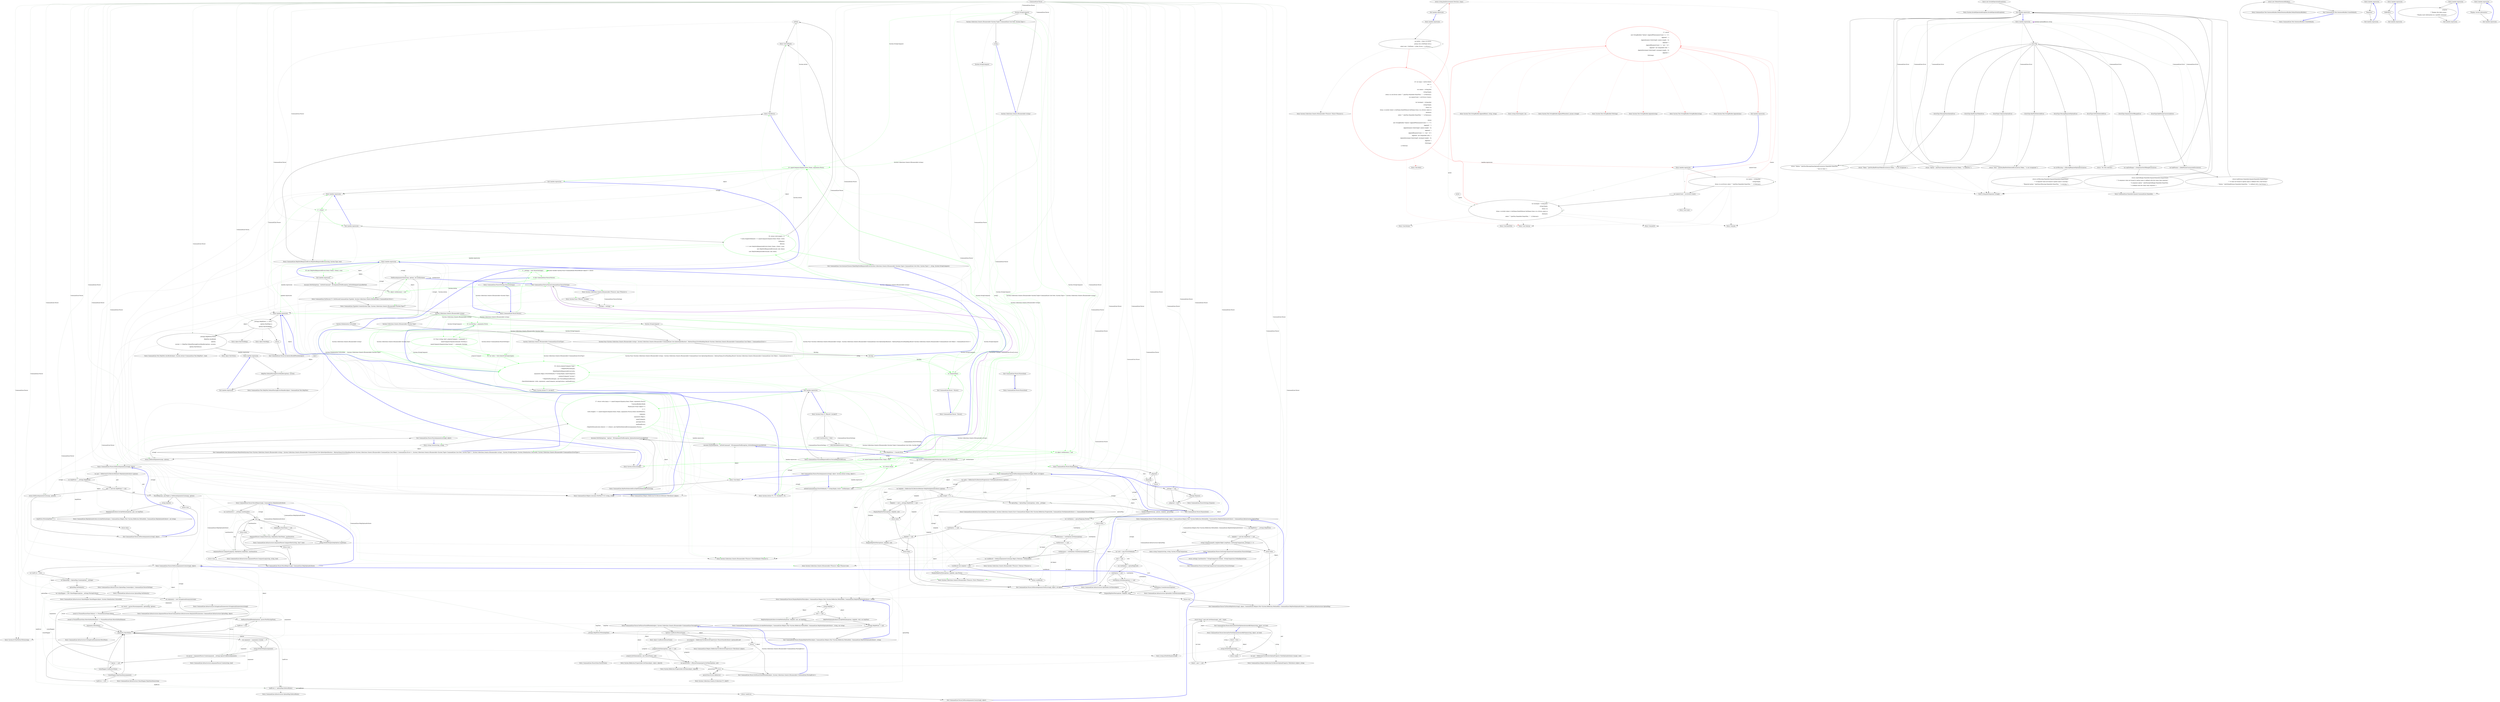 digraph  {
m0_51 [cluster="CommandLine.Parser.ParseArgumentsStrict(string[], object, System.Action)", file="ErrorHandling.cs", label="onFail()", span="197-197"];
m0_9 [cluster="lambda expression", color=green, community=0, file="ErrorHandling.cs", label="10: var firstArg = arguments.First()", span="24-24"];
m0_10 [cluster="lambda expression", color=green, community=0, file="ErrorHandling.cs", label="10: Func<string, bool> preprocCompare = command =>\r\n                        nameComparer.Equals(command, firstArg) ||\r\n                        nameComparer.Equals(string.Concat(''--'', command), firstArg)", span="26-28"];
m0_11 [cluster="lambda expression", color=green, community=0, file="ErrorHandling.cs", label="24: var verbs = Verb.SelectFromTypes(types)", span="30-30"];
m0_12 [cluster="lambda expression", color=green, community=0, file="ErrorHandling.cs", label="33: return preprocCompare(''help'')\r\n                    ? MakeNotParsed(types,\r\n                        MakeHelpVerbRequestedError(verbs,\r\n                            arguments.Skip(1).FirstOrDefault() ?? string.Empty, nameComparer))\r\n                    : preprocCompare(''version'')\r\n                        ? MakeNotParsed(types, new VersionRequestedError())\r\n                        : MatchVerb(tokenizer, verbs, arguments, nameComparer, parsingCulture, nonFatalErrors);", span="32-38"];
m0_7 [cluster="CommandLine.Parser.Parser(CommandLine.ParserSettings)", file="ErrorHandling.cs", label="Exit CommandLine.Parser.Parser(CommandLine.ParserSettings)", span="67-67"];
m0_62 [cluster="CommandLine.Parser.ParseArgumentsStrict(string[], object, System.Action<string, object>, System.Action)", color=green, community=0, file="ErrorHandling.cs", label="31: object verbInstance = null", span="227-227"];
m0_63 [cluster="CommandLine.Parser.ParseArgumentsStrict(string[], object, System.Action<string, object>, System.Action)", file="ErrorHandling.cs", label="!DoParseArgumentsVerbs(args, options, ref verbInstance)", span="229-229"];
m0_217 [cluster="CommandLine.HelpVerbOptionAttribute.InvokeMethod(object, CommandLine.Helpers.Pair<System.Reflection.MethodInfo, CommandLine.HelpVerbOptionAttribute>, string, out string)", file="ErrorHandling.cs", label="Entry CommandLine.HelpVerbOptionAttribute.InvokeMethod(object, CommandLine.Helpers.Pair<System.Reflection.MethodInfo, CommandLine.HelpVerbOptionAttribute>, string, out string)", span="85-85"];
m0_31 [cluster="CommandLine.Parser.DoParseArguments(string[], object)", file="ErrorHandling.cs", label="Entry CommandLine.Parser.DoParseArguments(string[], object)", span="304-304"];
m0_225 [cluster="CommandLine.Text.HelpText.AutoBuild(object, System.Action<CommandLine.Text.HelpText>, bool)", file="ErrorHandling.cs", label="Entry CommandLine.Text.HelpText.AutoBuild(object, System.Action<CommandLine.Text.HelpText>, bool)", span="277-277"];
m0_30 [cluster="CommandLine.Parser.ParseArguments(string[], object)", file="ErrorHandling.cs", label="Exit CommandLine.Parser.ParseArguments(string[], object)", span="134-134"];
m0_34 [cluster="CommandLine.Parser.ParseArguments(string[], object, System.Action<string, object>)", file="ErrorHandling.cs", label="Assumes.NotNull(options, ''options'', SR.ArgumentNullException_OptionsInstanceCannotBeNull)", span="158-158"];
m0_29 [cluster="CommandLine.Parser.ParseArguments(string[], object)", file="ErrorHandling.cs", label="return DoParseArguments(args, options);", span="139-139"];
m0_148 [cluster="CommandLine.Infrastructure.StringArrayEnumerator.StringArrayEnumerator(string[])", file="ErrorHandling.cs", label="Entry CommandLine.Infrastructure.StringArrayEnumerator.StringArrayEnumerator(string[])", span="36-36"];
m0_26 [cluster="string.Concat(string, string)", file="ErrorHandling.cs", label="Entry string.Concat(string, string)", span="0-0"];
m0_27 [cluster="CommandLine.Core.InstanceChooser.MatchVerb(System.Func<System.Collections.Generic.IEnumerable<string>, System.Collections.Generic.IEnumerable<CommandLine.Core.OptionSpecification>, RailwaySharp.ErrorHandling.Result<System.Collections.Generic.IEnumerable<CommandLine.Core.Token>, CommandLine.Error>>, System.Collections.Generic.IEnumerable<System.Tuple<CommandLine.Core.Verb, System.Type>>, System.Collections.Generic.IEnumerable<string>, System.StringComparer, System.Globalization.CultureInfo, System.Collections.Generic.IEnumerable<CommandLine.ErrorType>)", color=green, community=0, file="ErrorHandling.cs", label="27: return verbs.Any(a => nameComparer.Equals(a.Item1.Name, arguments.First()))\r\n                ? InstanceBuilder.Build(\r\n                    Maybe.Just<Func<object>>(\r\n                        () =>\r\n                            verbs.Single(v => nameComparer.Equals(v.Item1.Name, arguments.First())).Item2.AutoDefault()),\r\n                    tokenizer,\r\n                    arguments.Skip(1),\r\n                    nameComparer,\r\n                    parsingCulture,\r\n                    nonFatalErrors)\r\n                : MakeNotParsed(verbs.Select(v => v.Item2), new BadVerbSelectedError(arguments.First()));", span="54-64"];
m0_28 [cluster="CommandLine.Core.InstanceChooser.MatchVerb(System.Func<System.Collections.Generic.IEnumerable<string>, System.Collections.Generic.IEnumerable<CommandLine.Core.OptionSpecification>, RailwaySharp.ErrorHandling.Result<System.Collections.Generic.IEnumerable<CommandLine.Core.Token>, CommandLine.Error>>, System.Collections.Generic.IEnumerable<System.Tuple<CommandLine.Core.Verb, System.Type>>, System.Collections.Generic.IEnumerable<string>, System.StringComparer, System.Globalization.CultureInfo, System.Collections.Generic.IEnumerable<CommandLine.ErrorType>)", file="ErrorHandling.cs", label="Exit CommandLine.Core.InstanceChooser.MatchVerb(System.Func<System.Collections.Generic.IEnumerable<string>, System.Collections.Generic.IEnumerable<CommandLine.Core.OptionSpecification>, RailwaySharp.ErrorHandling.Result<System.Collections.Generic.IEnumerable<CommandLine.Core.Token>, CommandLine.Error>>, System.Collections.Generic.IEnumerable<System.Tuple<CommandLine.Core.Verb, System.Type>>, System.Collections.Generic.IEnumerable<string>, System.StringComparer, System.Globalization.CultureInfo, System.Collections.Generic.IEnumerable<CommandLine.ErrorType>)", span="46-46"];
m0_118 [cluster="CommandLine.Helpers.ReflectionUtil.RetrieveMethod<TAttribute>(object)", file="ErrorHandling.cs", label="Entry CommandLine.Helpers.ReflectionUtil.RetrieveMethod<TAttribute>(object)", span="86-86"];
m0_44 [cluster="lambda expression", color=green, community=0, file="ErrorHandling.cs", label="32: nameComparer.Equals(v.Item1.Name, arguments.First())", span="58-58"];
m0_45 [cluster="lambda expression", file="ErrorHandling.cs", label="Exit lambda expression", span="58-58"];
m0_46 [cluster="lambda expression", file="ErrorHandling.cs", label="Entry lambda expression", span="64-64"];
m0_47 [cluster="lambda expression", color=green, community=0, file="ErrorHandling.cs", label="17: v.Item2", span="64-64"];
m0_48 [cluster="lambda expression", file="ErrorHandling.cs", label="Exit lambda expression", span="64-64"];
m0_49 [cluster="CommandLine.Core.InstanceChooser.MakeHelpVerbRequestedError(System.Collections.Generic.IEnumerable<System.Tuple<CommandLine.Core.Verb, System.Type>>, string, System.StringComparer)", color=green, community=0, file="ErrorHandling.cs", label="33: return verb.Length > 0\r\n                ? verbs.SingleOrDefault(v => nameComparer.Equals(v.Item1.Name, verb))\r\n                        .ToMaybe()\r\n                        .Return(\r\n                            v => new HelpVerbRequestedError(v.Item1.Name, v.Item2, true),\r\n                            new HelpVerbRequestedError(null, null, false))\r\n                : new HelpVerbRequestedError(null, null, false);", span="72-78"];
m0_53 [cluster="CommandLine.HelpVerbRequestedError.HelpVerbRequestedError(string, System.Type, bool)", file="ErrorHandling.cs", label="Entry CommandLine.HelpVerbRequestedError.HelpVerbRequestedError(string, System.Type, bool)", span="408-408"];
m0_50 [cluster="CommandLine.Core.InstanceChooser.MakeHelpVerbRequestedError(System.Collections.Generic.IEnumerable<System.Tuple<CommandLine.Core.Verb, System.Type>>, string, System.StringComparer)", file="ErrorHandling.cs", label="Exit CommandLine.Core.InstanceChooser.MakeHelpVerbRequestedError(System.Collections.Generic.IEnumerable<System.Tuple<CommandLine.Core.Verb, System.Type>>, string, System.StringComparer)", span="67-67"];
m0_52 [cluster="Unk.ToMaybe", file="ErrorHandling.cs", label="Entry Unk.ToMaybe", span=""];
m0_54 [cluster="Unk.Return", file="ErrorHandling.cs", label="Entry Unk.Return", span=""];
m0_149 [cluster="CommandLine.Infrastructure.StringArrayEnumerator.MoveNext()", file="ErrorHandling.cs", label="Entry CommandLine.Infrastructure.StringArrayEnumerator.MoveNext()", span="91-91"];
m0_120 [cluster="CommandLine.Parser.DoParseArgumentsCore(string[], object)", file="ErrorHandling.cs", label="Entry CommandLine.Parser.DoParseArgumentsCore(string[], object)", span="326-326"];
m0_123 [cluster="CommandLine.Parser.DoParseArgumentsCore(string[], object)", file="ErrorHandling.cs", label="var hadError = false", span="328-328"];
m0_124 [cluster="CommandLine.Parser.DoParseArgumentsCore(string[], object)", file="ErrorHandling.cs", label="var optionMap = OptionMap.Create(options, _settings)", span="329-329"];
m0_126 [cluster="CommandLine.Parser.DoParseArgumentsCore(string[], object)", file="ErrorHandling.cs", label="var valueMapper = new ValueMapper(options, _settings.ParsingCulture)", span="331-331"];
m0_127 [cluster="CommandLine.Parser.DoParseArgumentsCore(string[], object)", file="ErrorHandling.cs", label="var arguments = new StringArrayEnumerator(args)", span="333-333"];
m0_133 [cluster="CommandLine.Parser.DoParseArgumentsCore(string[], object)", file="ErrorHandling.cs", label="var result = parser.Parse(arguments, optionMap, options)", span="345-345"];
m0_135 [cluster="CommandLine.Parser.DoParseArgumentsCore(string[], object)", file="ErrorHandling.cs", label="SetParserStateIfNeeded(options, parser.PostParsingState)", span="348-348"];
m0_142 [cluster="CommandLine.Parser.DoParseArgumentsCore(string[], object)", file="ErrorHandling.cs", label="hadError |= !optionMap.EnforceRules()", span="367-367"];
m0_125 [cluster="CommandLine.Parser.DoParseArgumentsCore(string[], object)", file="ErrorHandling.cs", label="optionMap.SetDefaults()", span="330-330"];
m0_139 [cluster="CommandLine.Parser.DoParseArgumentsCore(string[], object)", file="ErrorHandling.cs", label="valueMapper.CanReceiveValues", span="358-358"];
m0_140 [cluster="CommandLine.Parser.DoParseArgumentsCore(string[], object)", file="ErrorHandling.cs", label="!valueMapper.MapValueItem(argument)", span="360-360"];
m0_128 [cluster="CommandLine.Parser.DoParseArgumentsCore(string[], object)", file="ErrorHandling.cs", label="arguments.MoveNext()", span="334-334"];
m0_129 [cluster="CommandLine.Parser.DoParseArgumentsCore(string[], object)", file="ErrorHandling.cs", label="var argument = arguments.Current", span="336-336"];
m0_138 [cluster="CommandLine.Parser.DoParseArgumentsCore(string[], object)", file="ErrorHandling.cs", label="arguments.MoveNext()", span="355-355"];
m0_130 [cluster="CommandLine.Parser.DoParseArgumentsCore(string[], object)", file="ErrorHandling.cs", label="string.IsNullOrEmpty(argument)", span="337-337"];
m0_131 [cluster="CommandLine.Parser.DoParseArgumentsCore(string[], object)", file="ErrorHandling.cs", label="var parser = ArgumentParser.Create(argument, _settings.IgnoreUnknownArguments)", span="342-342"];
m0_132 [cluster="CommandLine.Parser.DoParseArgumentsCore(string[], object)", file="ErrorHandling.cs", label="parser != null", span="343-343"];
m0_134 [cluster="CommandLine.Parser.DoParseArgumentsCore(string[], object)", file="ErrorHandling.cs", label="(result & PresentParserState.Failure) == PresentParserState.Failure", span="346-346"];
m0_137 [cluster="CommandLine.Parser.DoParseArgumentsCore(string[], object)", file="ErrorHandling.cs", label="(result & PresentParserState.MoveOnNextElement) == PresentParserState.MoveOnNextElement", span="353-353"];
m0_136 [cluster="CommandLine.Parser.DoParseArgumentsCore(string[], object)", file="ErrorHandling.cs", label="hadError = true", span="349-349"];
m0_141 [cluster="CommandLine.Parser.DoParseArgumentsCore(string[], object)", file="ErrorHandling.cs", label="hadError = true", span="362-362"];
m0_143 [cluster="CommandLine.Parser.DoParseArgumentsCore(string[], object)", file="ErrorHandling.cs", label="return !hadError;", span="369-369"];
m0_144 [cluster="CommandLine.Parser.DoParseArgumentsCore(string[], object)", file="ErrorHandling.cs", label="Exit CommandLine.Parser.DoParseArgumentsCore(string[], object)", span="326-326"];
m0_151 [cluster="CommandLine.Infrastructure.ArgumentParser.Parse(CommandLine.Infrastructure.IArgumentEnumerator, CommandLine.Infrastructure.OptionMap, object)", file="ErrorHandling.cs", label="Entry CommandLine.Infrastructure.ArgumentParser.Parse(CommandLine.Infrastructure.IArgumentEnumerator, CommandLine.Infrastructure.OptionMap, object)", span="99-99"];
m0_21 [cluster="lambda expression", file="ErrorHandling.cs", label="Exit lambda expression", span="90-96"];
m0_19 [cluster="lambda expression", file="ErrorHandling.cs", label="with.HelpWriter = Console.Error", span="94-94"];
m0_194 [cluster="CommandLine.Infrastructure.ArgumentParser.CompareShort(string, char?, bool)", file="ErrorHandling.cs", label="Entry CommandLine.Infrastructure.ArgumentParser.CompareShort(string, char?, bool)", span="43-43"];
m0_86 [cluster="string.IsNullOrEmpty(string)", file="ErrorHandling.cs", label="Entry string.IsNullOrEmpty(string)", span="0-0"];
m0_42 [cluster="System.Collections.Generic.IEnumerable<TSource>.FirstOrDefault<TSource>()", file="ErrorHandling.cs", label="Entry System.Collections.Generic.IEnumerable<TSource>.FirstOrDefault<TSource>()", span="0-0"];
m0_237 [cluster="CommandLine.ParserSettings.Dispose()", file="ErrorHandling.cs", label="Entry CommandLine.ParserSettings.Dispose()", span="173-173"];
m0_176 [cluster="CommandLine.Parser.DisplayHelpVerbText(object, CommandLine.Helpers.Pair<System.Reflection.MethodInfo, CommandLine.HelpVerbOptionAttribute>, string)", file="ErrorHandling.cs", label="Entry CommandLine.Parser.DisplayHelpVerbText(object, CommandLine.Helpers.Pair<System.Reflection.MethodInfo, CommandLine.HelpVerbOptionAttribute>, string)", span="482-482"];
m0_210 [cluster="CommandLine.Parser.DisplayHelpVerbText(object, CommandLine.Helpers.Pair<System.Reflection.MethodInfo, CommandLine.HelpVerbOptionAttribute>, string)", file="ErrorHandling.cs", label="string helpText", span="484-484"];
m0_211 [cluster="CommandLine.Parser.DisplayHelpVerbText(object, CommandLine.Helpers.Pair<System.Reflection.MethodInfo, CommandLine.HelpVerbOptionAttribute>, string)", file="ErrorHandling.cs", label="verb == null", span="485-485"];
m0_212 [cluster="CommandLine.Parser.DisplayHelpVerbText(object, CommandLine.Helpers.Pair<System.Reflection.MethodInfo, CommandLine.HelpVerbOptionAttribute>, string)", file="ErrorHandling.cs", label="HelpVerbOptionAttribute.InvokeMethod(options, helpInfo, null, out helpText)", span="487-487"];
m0_213 [cluster="CommandLine.Parser.DisplayHelpVerbText(object, CommandLine.Helpers.Pair<System.Reflection.MethodInfo, CommandLine.HelpVerbOptionAttribute>, string)", file="ErrorHandling.cs", label="HelpVerbOptionAttribute.InvokeMethod(options, helpInfo, verb, out helpText)", span="491-491"];
m0_214 [cluster="CommandLine.Parser.DisplayHelpVerbText(object, CommandLine.Helpers.Pair<System.Reflection.MethodInfo, CommandLine.HelpVerbOptionAttribute>, string)", file="ErrorHandling.cs", label="_settings.HelpWriter != null", span="494-494"];
m0_215 [cluster="CommandLine.Parser.DisplayHelpVerbText(object, CommandLine.Helpers.Pair<System.Reflection.MethodInfo, CommandLine.HelpVerbOptionAttribute>, string)", file="ErrorHandling.cs", label="_settings.HelpWriter.Write(helpText)", span="496-496"];
m0_216 [cluster="CommandLine.Parser.DisplayHelpVerbText(object, CommandLine.Helpers.Pair<System.Reflection.MethodInfo, CommandLine.HelpVerbOptionAttribute>, string)", file="ErrorHandling.cs", label="Exit CommandLine.Parser.DisplayHelpVerbText(object, CommandLine.Helpers.Pair<System.Reflection.MethodInfo, CommandLine.HelpVerbOptionAttribute>, string)", span="482-482"];
m0_101 [cluster="CommandLine.ParserState.ParserState()", file="ErrorHandling.cs", label="Entry CommandLine.ParserState.ParserState()", span="34-34"];
m0_15 [cluster="CommandLine.Parser.Parser(bool)", file="ErrorHandling.cs", label="Exit CommandLine.Parser.Parser(bool)", span="89-89"];
m0_55 [cluster="lambda expression", file="ErrorHandling.cs", label="Entry lambda expression", span="73-73"];
m0_218 [cluster="CommandLine.Parser.InvokeAutoBuildIfNeeded(object)", file="ErrorHandling.cs", label="_settings.HelpWriter == null ||\r\n                options.HasHelp() ||\r\n                options.HasVerbHelp()", span="502-504"];
m0_220 [cluster="CommandLine.Parser.InvokeAutoBuildIfNeeded(object)", file="ErrorHandling.cs", label="_settings.HelpWriter.Write(\r\n                HelpText.AutoBuild(\r\n                    options,\r\n                    current => HelpText.DefaultParsingErrorsHandler(options, current),\r\n                    options.HasVerbs()))", span="510-514"];
m0_219 [cluster="CommandLine.Parser.InvokeAutoBuildIfNeeded(object)", file="ErrorHandling.cs", label="return;", span="506-506"];
m0_221 [cluster="CommandLine.Parser.InvokeAutoBuildIfNeeded(object)", file="ErrorHandling.cs", label="Exit CommandLine.Parser.InvokeAutoBuildIfNeeded(object)", span="500-500"];
m0_61 [cluster="CommandLine.Parser.ParseArgumentsStrict(string[], object, System.Action<string, object>, System.Action)", file="ErrorHandling.cs", label="Assumes.NotNull(options, ''onVerbCommand'', SR.ArgumentNullException_OnVerbDelegateCannotBeNull)", span="225-225"];
m0_119 [cluster="CommandLine.Parser.ParseHelp(string[], CommandLine.HelpOptionAttribute)", file="ErrorHandling.cs", label="Entry CommandLine.Parser.ParseHelp(string[], CommandLine.HelpOptionAttribute)", span="425-425"];
m0_184 [cluster="CommandLine.Parser.ParseHelp(string[], CommandLine.HelpOptionAttribute)", file="ErrorHandling.cs", label="var caseSensitive = _settings.CaseSensitive", span="427-427"];
m0_185 [cluster="CommandLine.Parser.ParseHelp(string[], CommandLine.HelpOptionAttribute)", file="ErrorHandling.cs", label=args, span="428-428"];
m0_186 [cluster="CommandLine.Parser.ParseHelp(string[], CommandLine.HelpOptionAttribute)", file="ErrorHandling.cs", label="helpOption.ShortName != null", span="430-430"];
m0_187 [cluster="CommandLine.Parser.ParseHelp(string[], CommandLine.HelpOptionAttribute)", file="ErrorHandling.cs", label="ArgumentParser.CompareShort(arg, helpOption.ShortName, caseSensitive)", span="432-432"];
m0_189 [cluster="CommandLine.Parser.ParseHelp(string[], CommandLine.HelpOptionAttribute)", file="ErrorHandling.cs", label="string.IsNullOrEmpty(helpOption.LongName)", span="438-438"];
m0_190 [cluster="CommandLine.Parser.ParseHelp(string[], CommandLine.HelpOptionAttribute)", file="ErrorHandling.cs", label="ArgumentParser.CompareLong(arg, helpOption.LongName, caseSensitive)", span="443-443"];
m0_192 [cluster="CommandLine.Parser.ParseHelp(string[], CommandLine.HelpOptionAttribute)", file="ErrorHandling.cs", label="return false;", span="449-449"];
m0_188 [cluster="CommandLine.Parser.ParseHelp(string[], CommandLine.HelpOptionAttribute)", file="ErrorHandling.cs", label="return true;", span="434-434"];
m0_191 [cluster="CommandLine.Parser.ParseHelp(string[], CommandLine.HelpOptionAttribute)", file="ErrorHandling.cs", label="return true;", span="445-445"];
m0_193 [cluster="CommandLine.Parser.ParseHelp(string[], CommandLine.HelpOptionAttribute)", file="ErrorHandling.cs", label="Exit CommandLine.Parser.ParseHelp(string[], CommandLine.HelpOptionAttribute)", span="425-425"];
m0_58 [cluster="lambda expression", file="ErrorHandling.cs", label="Entry lambda expression", span="76-76"];
m0_59 [cluster="lambda expression", color=green, community=0, file="ErrorHandling.cs", label="33: new HelpVerbRequestedError(v.Item1.Name, v.Item2, true)", span="76-76"];
m0_60 [cluster="lambda expression", file="ErrorHandling.cs", label="Exit lambda expression", span="76-76"];
m0_64 [cluster="CommandLine.NotParsed<T>.NotParsed(CommandLine.TypeInfo, System.Collections.Generic.IEnumerable<CommandLine.Error>)", file="ErrorHandling.cs", label="Entry CommandLine.NotParsed<T>.NotParsed(CommandLine.TypeInfo, System.Collections.Generic.IEnumerable<CommandLine.Error>)", span="163-163"];
m0_65 [cluster="CommandLine.TypeInfo.Create(System.Type, System.Collections.Generic.IEnumerable<System.Type>)", file="ErrorHandling.cs", label="Entry CommandLine.TypeInfo.Create(System.Type, System.Collections.Generic.IEnumerable<System.Type>)", span="34-34"];
m0_66 [cluster="CommandLine.Parser.ParseArgumentsStrict(string[], object, System.Action<string, object>, System.Action)", file="ErrorHandling.cs", label="System.Collections.Generic.IEnumerable<string>", span=""];
m0_68 [cluster="CommandLine.Parser.ParseArgumentsStrict(string[], object, System.Action<string, object>, System.Action)", file="ErrorHandling.cs", label="System.Collections.Generic.IEnumerable<System.Type>", span=""];
m0_70 [cluster="CommandLine.Parser.ParseArgumentsStrict(string[], object, System.Action<string, object>, System.Action)", file="ErrorHandling.cs", label="System.Globalization.CultureInfo", span=""];
m0_67 [cluster="CommandLine.Parser.ParseArgumentsStrict(string[], object, System.Action<string, object>, System.Action)", file="ErrorHandling.cs", label="System.StringComparer", span=""];
m0_69 [cluster="CommandLine.Parser.ParseArgumentsStrict(string[], object, System.Action<string, object>, System.Action)", file="ErrorHandling.cs", label="System.Func<System.Collections.Generic.IEnumerable<string>, System.Collections.Generic.IEnumerable<CommandLine.Core.OptionSpecification>, RailwaySharp.ErrorHandling.Result<System.Collections.Generic.IEnumerable<CommandLine.Core.Token>, CommandLine.Error>>", span=""];
m0_71 [cluster="CommandLine.Parser.ParseArgumentsStrict(string[], object, System.Action<string, object>, System.Action)", file="ErrorHandling.cs", label="System.Collections.Generic.IEnumerable<CommandLine.ErrorType>", span=""];
m0_72 [cluster="CommandLine.Parser.ParseArgumentsStrict(string[], object, System.Action<string, object>, System.Action)", file="ErrorHandling.cs", label=firstArg, span=""];
m0_223 [cluster="object.HasVerbHelp()", file="ErrorHandling.cs", label="Entry object.HasVerbHelp()", span="44-44"];
m0_183 [cluster="System.Collections.Generic.IEnumerable<TSource>.ToArray<TSource>()", file="ErrorHandling.cs", label="Entry System.Collections.Generic.IEnumerable<TSource>.ToArray<TSource>()", span="0-0"];
m0_150 [cluster="CommandLine.Infrastructure.ArgumentParser.Create(string, bool)", file="ErrorHandling.cs", label="Entry CommandLine.Infrastructure.ArgumentParser.Create(string, bool)", span="59-59"];
m0_107 [cluster="CommandLine.Parser.DoParseArguments(string[], object)", file="ErrorHandling.cs", label="var pair = ReflectionUtil.RetrieveMethod<HelpOptionAttribute>(options)", span="306-306"];
m0_110 [cluster="CommandLine.Parser.DoParseArguments(string[], object)", file="ErrorHandling.cs", label="ParseHelp(args, pair.Right) || !DoParseArgumentsCore(args, options)", span="312-312"];
m0_112 [cluster="CommandLine.Parser.DoParseArguments(string[], object)", file="ErrorHandling.cs", label="HelpOptionAttribute.InvokeMethod(options, pair, out helpText)", span="315-315"];
m0_116 [cluster="CommandLine.Parser.DoParseArguments(string[], object)", file="ErrorHandling.cs", label="return DoParseArgumentsCore(args, options);", span="323-323"];
m0_108 [cluster="CommandLine.Parser.DoParseArguments(string[], object)", file="ErrorHandling.cs", label="var helpWriter = _settings.HelpWriter", span="307-307"];
m0_109 [cluster="CommandLine.Parser.DoParseArguments(string[], object)", file="ErrorHandling.cs", label="pair != null && helpWriter != null", span="309-309"];
m0_113 [cluster="CommandLine.Parser.DoParseArguments(string[], object)", file="ErrorHandling.cs", label="helpWriter.Write(helpText)", span="316-316"];
m0_111 [cluster="CommandLine.Parser.DoParseArguments(string[], object)", file="ErrorHandling.cs", label="string helpText", span="314-314"];
m0_115 [cluster="CommandLine.Parser.DoParseArguments(string[], object)", file="ErrorHandling.cs", label="return true;", span="320-320"];
m0_114 [cluster="CommandLine.Parser.DoParseArguments(string[], object)", file="ErrorHandling.cs", label="return false;", span="317-317"];
m0_117 [cluster="CommandLine.Parser.DoParseArguments(string[], object)", file="ErrorHandling.cs", label="Exit CommandLine.Parser.DoParseArguments(string[], object)", span="304-304"];
m0_56 [cluster="lambda expression", color=green, community=0, file="ErrorHandling.cs", label="14: nameComparer.Equals(v.Item1.Name, verb)", span="73-73"];
m0_25 [cluster="CommandLine.Parser.Dispose(bool)", file="ErrorHandling.cs", label="Entry CommandLine.Parser.Dispose(bool)", span="517-517"];
m0_41 [cluster="CommandLine.Parser.DoParseArgumentsVerbs(string[], object, ref object)", file="ErrorHandling.cs", label="Entry CommandLine.Parser.DoParseArgumentsVerbs(string[], object, ref object)", span="372-372"];
m0_16 [cluster="System.Func<T, TResult>.Invoke(T)", file="ErrorHandling.cs", label="Entry System.Func<T, TResult>.Invoke(T)", span="0-0"];
m0_17 [cluster="lambda expression", file="ErrorHandling.cs", label="with.CaseSensitive = false", span="92-92"];
m0_18 [cluster="lambda expression", file="ErrorHandling.cs", label="with.MutuallyExclusive = false", span="93-93"];
m0_20 [cluster="CommandLine.VersionRequestedError.VersionRequestedError()", file="ErrorHandling.cs", label="Entry CommandLine.VersionRequestedError.VersionRequestedError()", span="457-457"];
m0_227 [cluster="lambda expression", file="ErrorHandling.cs", label="HelpText.DefaultParsingErrorsHandler(options, current)", span="513-513"];
m0_226 [cluster="lambda expression", file="ErrorHandling.cs", label="Entry lambda expression", span="513-513"];
m0_228 [cluster="lambda expression", file="ErrorHandling.cs", label="Exit lambda expression", span="513-513"];
m0_8 [cluster="CommandLine.Helpers.Assumes.NotNull<T>(T, string, string)", file="ErrorHandling.cs", label="Entry CommandLine.Helpers.Assumes.NotNull<T>(T, string, string)", span="40-40"];
m0_23 [cluster="CommandLine.Parser.~Parser()", color=green, community=0, file="ErrorHandling.cs", label="14: Dispose(false)", span="105-105"];
m0_22 [cluster="CommandLine.Parser.~Parser()", file="ErrorHandling.cs", label="Entry CommandLine.Parser.~Parser()", span="103-103"];
m0_24 [cluster="CommandLine.Parser.~Parser()", file="ErrorHandling.cs", label="Exit CommandLine.Parser.~Parser()", span="103-103"];
m0_13 [cluster="System.Action<T>.Invoke(T)", file="ErrorHandling.cs", label="Entry System.Action<T>.Invoke(T)", span="0-0"];
m0_35 [cluster="CommandLine.Parser.ParseArguments(string[], object, System.Action<string, object>)", file="ErrorHandling.cs", label="Assumes.NotNull(options, ''onVerbCommand'', SR.ArgumentNullException_OnVerbDelegateCannotBeNull)", span="159-159"];
m0_38 [cluster="CommandLine.Parser.ParseArguments(string[], object, System.Action<string, object>)", file="ErrorHandling.cs", label="onVerbCommand(args.FirstOrDefault() ?? string.Empty, result ? verbInstance : null)", span="165-165"];
m0_36 [cluster="CommandLine.Parser.ParseArguments(string[], object, System.Action<string, object>)", color=green, community=0, file="ErrorHandling.cs", label="14: object verbInstance = null", span="161-161"];
m0_37 [cluster="CommandLine.Parser.ParseArguments(string[], object, System.Action<string, object>)", file="ErrorHandling.cs", label="var result = DoParseArgumentsVerbs(args, options, ref verbInstance)", span="163-163"];
m0_39 [cluster="CommandLine.Parser.ParseArguments(string[], object, System.Action<string, object>)", color=green, community=0, file="ErrorHandling.cs", label="32: return result;", span="167-167"];
m0_40 [cluster="CommandLine.Parser.ParseArguments(string[], object, System.Action<string, object>)", file="ErrorHandling.cs", label="Exit CommandLine.Parser.ParseArguments(string[], object, System.Action<string, object>)", span="155-155"];
m0_43 [cluster="System.Action<T1, T2>.Invoke(T1, T2)", file="ErrorHandling.cs", label="Entry System.Action<T1, T2>.Invoke(T1, T2)", span="0-0"];
m0_57 [cluster="System.Action.Invoke()", file="ErrorHandling.cs", label="Entry System.Action.Invoke()", span="0-0"];
m0_154 [cluster="CommandLine.Parser.DoParseArgumentsVerbs(string[], object, ref object)", file="ErrorHandling.cs", label="var verbs = ReflectionUtil.RetrievePropertyList<VerbOptionAttribute>(options)", span="374-374"];
m0_155 [cluster="CommandLine.Parser.DoParseArgumentsVerbs(string[], object, ref object)", file="ErrorHandling.cs", label="var helpInfo = ReflectionUtil.RetrieveMethod<HelpVerbOptionAttribute>(options)", span="375-375"];
m0_156 [cluster="CommandLine.Parser.DoParseArgumentsVerbs(string[], object, ref object)", file="ErrorHandling.cs", label="args.Length == 0", span="376-376"];
m0_158 [cluster="CommandLine.Parser.DoParseArgumentsVerbs(string[], object, ref object)", file="ErrorHandling.cs", label="DisplayHelpVerbText(options, helpInfo, null)", span="380-380"];
m0_160 [cluster="CommandLine.Parser.DoParseArgumentsVerbs(string[], object, ref object)", file="ErrorHandling.cs", label="var optionMap = OptionMap.Create(options, verbs, _settings)", span="386-386"];
m0_161 [cluster="CommandLine.Parser.DoParseArgumentsVerbs(string[], object, ref object)", file="ErrorHandling.cs", label="TryParseHelpVerb(args, options, helpInfo, optionMap)", span="389-389"];
m0_163 [cluster="CommandLine.Parser.DoParseArgumentsVerbs(string[], object, ref object)", file="ErrorHandling.cs", label="var verbOption = optionMap[args.First()]", span="395-395"];
m0_166 [cluster="CommandLine.Parser.DoParseArgumentsVerbs(string[], object, ref object)", file="ErrorHandling.cs", label="DisplayHelpVerbText(options, helpInfo, null)", span="402-402"];
m0_168 [cluster="CommandLine.Parser.DoParseArgumentsVerbs(string[], object, ref object)", file="ErrorHandling.cs", label="verbInstance = verbOption.GetValue(options)", span="408-408"];
m0_170 [cluster="CommandLine.Parser.DoParseArgumentsVerbs(string[], object, ref object)", file="ErrorHandling.cs", label="verbInstance = verbOption.CreateInstance(options)", span="412-412"];
m0_171 [cluster="CommandLine.Parser.DoParseArgumentsVerbs(string[], object, ref object)", file="ErrorHandling.cs", label="var verbResult = DoParseArgumentsCore(args.Skip(1).ToArray(), verbInstance)", span="415-415"];
m0_173 [cluster="CommandLine.Parser.DoParseArgumentsVerbs(string[], object, ref object)", file="ErrorHandling.cs", label="DisplayHelpVerbText(options, helpInfo, args.First())", span="419-419"];
m0_157 [cluster="CommandLine.Parser.DoParseArgumentsVerbs(string[], object, ref object)", file="ErrorHandling.cs", label="helpInfo != null || _settings.HelpWriter != null", span="378-378"];
m0_165 [cluster="CommandLine.Parser.DoParseArgumentsVerbs(string[], object, ref object)", file="ErrorHandling.cs", label="helpInfo != null", span="400-400"];
m0_172 [cluster="CommandLine.Parser.DoParseArgumentsVerbs(string[], object, ref object)", file="ErrorHandling.cs", label="!verbResult && helpInfo != null", span="416-416"];
m0_159 [cluster="CommandLine.Parser.DoParseArgumentsVerbs(string[], object, ref object)", file="ErrorHandling.cs", label="return false;", span="383-383"];
m0_162 [cluster="CommandLine.Parser.DoParseArgumentsVerbs(string[], object, ref object)", file="ErrorHandling.cs", label="return false;", span="392-392"];
m0_164 [cluster="CommandLine.Parser.DoParseArgumentsVerbs(string[], object, ref object)", file="ErrorHandling.cs", label="verbOption == null", span="398-398"];
m0_167 [cluster="CommandLine.Parser.DoParseArgumentsVerbs(string[], object, ref object)", file="ErrorHandling.cs", label="return false;", span="405-405"];
m0_169 [cluster="CommandLine.Parser.DoParseArgumentsVerbs(string[], object, ref object)", file="ErrorHandling.cs", label="verbInstance == null", span="409-409"];
m0_174 [cluster="CommandLine.Parser.DoParseArgumentsVerbs(string[], object, ref object)", file="ErrorHandling.cs", label="return verbResult;", span="422-422"];
m0_175 [cluster="CommandLine.Parser.DoParseArgumentsVerbs(string[], object, ref object)", file="ErrorHandling.cs", label="Exit CommandLine.Parser.DoParseArgumentsVerbs(string[], object, ref object)", span="372-372"];
m0_179 [cluster="System.Collections.Generic.IEnumerable<TSource>.First<TSource>()", file="ErrorHandling.cs", label="Entry System.Collections.Generic.IEnumerable<TSource>.First<TSource>()", span="0-0"];
m0_182 [cluster="System.Collections.Generic.IEnumerable<TSource>.Skip<TSource>(int)", file="ErrorHandling.cs", label="Entry System.Collections.Generic.IEnumerable<TSource>.Skip<TSource>(int)", span="0-0"];
m0_180 [cluster="CommandLine.Infrastructure.OptionInfo.GetValue(object)", file="ErrorHandling.cs", label="Entry CommandLine.Infrastructure.OptionInfo.GetValue(object)", span="141-141"];
m0_6 [cluster="CommandLine.Parser.Parser(CommandLine.ParserSettings)", file="ErrorHandling.cs", label="_settings = settings", span="71-71"];
m0_224 [cluster="object.HasVerbs()", file="ErrorHandling.cs", label="Entry object.HasVerbs()", span="34-34"];
m0_32 [cluster="Unk.Select", file="ErrorHandling.cs", label="Entry Unk.Select", span=""];
m0_33 [cluster="CommandLine.BadVerbSelectedError.BadVerbSelectedError(string)", file="ErrorHandling.cs", label="Entry CommandLine.BadVerbSelectedError.BadVerbSelectedError(string)", span="382-382"];
m0_104 [cluster="CommandLine.Parser.GetStringComparison(CommandLine.ParserSettings)", file="ErrorHandling.cs", label="Entry CommandLine.Parser.GetStringComparison(CommandLine.ParserSettings)", span="299-299"];
m0_105 [cluster="CommandLine.Parser.GetStringComparison(CommandLine.ParserSettings)", file="ErrorHandling.cs", label="return settings.CaseSensitive ? StringComparison.Ordinal : StringComparison.OrdinalIgnoreCase;", span="301-301"];
m0_106 [cluster="CommandLine.Parser.GetStringComparison(CommandLine.ParserSettings)", file="ErrorHandling.cs", label="Exit CommandLine.Parser.GetStringComparison(CommandLine.ParserSettings)", span="299-299"];
m0_122 [cluster="System.IO.TextWriter.Write(string)", file="ErrorHandling.cs", label="Entry System.IO.TextWriter.Write(string)", span="0-0"];
m0_78 [cluster="CommandLine.Parser.InternalGetVerbOptionsInstanceByName(string, object, out bool)", file="ErrorHandling.cs", label="Entry CommandLine.Parser.InternalGetVerbOptionsInstanceByName(string, object, out bool)", span="262-262"];
m0_79 [cluster="CommandLine.Parser.InternalGetVerbOptionsInstanceByName(string, object, out bool)", file="ErrorHandling.cs", label="found = false", span="264-264"];
m0_80 [cluster="CommandLine.Parser.InternalGetVerbOptionsInstanceByName(string, object, out bool)", file="ErrorHandling.cs", label="string.IsNullOrEmpty(verb)", span="265-265"];
m0_81 [cluster="CommandLine.Parser.InternalGetVerbOptionsInstanceByName(string, object, out bool)", file="ErrorHandling.cs", label="return target;", span="267-267"];
m0_82 [cluster="CommandLine.Parser.InternalGetVerbOptionsInstanceByName(string, object, out bool)", file="ErrorHandling.cs", label="var pair = ReflectionUtil.RetrieveOptionProperty<VerbOptionAttribute>(target, verb)", span="270-270"];
m0_84 [cluster="CommandLine.Parser.InternalGetVerbOptionsInstanceByName(string, object, out bool)", file="ErrorHandling.cs", label="return found ? pair.Left.GetValue(target, null) : target;", span="272-272"];
m0_83 [cluster="CommandLine.Parser.InternalGetVerbOptionsInstanceByName(string, object, out bool)", file="ErrorHandling.cs", label="found = pair != null", span="271-271"];
m0_85 [cluster="CommandLine.Parser.InternalGetVerbOptionsInstanceByName(string, object, out bool)", file="ErrorHandling.cs", label="Exit CommandLine.Parser.InternalGetVerbOptionsInstanceByName(string, object, out bool)", span="262-262"];
m0_152 [cluster="CommandLine.Infrastructure.ValueMapper.MapValueItem(string)", file="ErrorHandling.cs", label="Entry CommandLine.Infrastructure.ValueMapper.MapValueItem(string)", span="68-68"];
m0_153 [cluster="CommandLine.Infrastructure.OptionMap.EnforceRules()", file="ErrorHandling.cs", label="Entry CommandLine.Infrastructure.OptionMap.EnforceRules()", span="162-162"];
m0_178 [cluster="CommandLine.Parser.TryParseHelpVerb(string[], object, CommandLine.Helpers.Pair<System.Reflection.MethodInfo, CommandLine.HelpVerbOptionAttribute>, CommandLine.Infrastructure.OptionMap)", file="ErrorHandling.cs", label="Entry CommandLine.Parser.TryParseHelpVerb(string[], object, CommandLine.Helpers.Pair<System.Reflection.MethodInfo, CommandLine.HelpVerbOptionAttribute>, CommandLine.Infrastructure.OptionMap)", span="452-452"];
m0_196 [cluster="CommandLine.Parser.TryParseHelpVerb(string[], object, CommandLine.Helpers.Pair<System.Reflection.MethodInfo, CommandLine.HelpVerbOptionAttribute>, CommandLine.Infrastructure.OptionMap)", file="ErrorHandling.cs", label="var helpWriter = _settings.HelpWriter", span="454-454"];
m0_197 [cluster="CommandLine.Parser.TryParseHelpVerb(string[], object, CommandLine.Helpers.Pair<System.Reflection.MethodInfo, CommandLine.HelpVerbOptionAttribute>, CommandLine.Infrastructure.OptionMap)", file="ErrorHandling.cs", label="helpInfo != null && helpWriter != null", span="455-455"];
m0_198 [cluster="CommandLine.Parser.TryParseHelpVerb(string[], object, CommandLine.Helpers.Pair<System.Reflection.MethodInfo, CommandLine.HelpVerbOptionAttribute>, CommandLine.Infrastructure.OptionMap)", file="ErrorHandling.cs", label="string.Compare(args[0], helpInfo.Right.LongName, GetStringComparison(_settings)) == 0", span="457-457"];
m0_199 [cluster="CommandLine.Parser.TryParseHelpVerb(string[], object, CommandLine.Helpers.Pair<System.Reflection.MethodInfo, CommandLine.HelpVerbOptionAttribute>, CommandLine.Infrastructure.OptionMap)", file="ErrorHandling.cs", label="var verb = args.FirstOrDefault()", span="460-460"];
m0_201 [cluster="CommandLine.Parser.TryParseHelpVerb(string[], object, CommandLine.Helpers.Pair<System.Reflection.MethodInfo, CommandLine.HelpVerbOptionAttribute>, CommandLine.Infrastructure.OptionMap)", file="ErrorHandling.cs", label="var verbOption = optionMap[verb]", span="463-463"];
m0_203 [cluster="CommandLine.Parser.TryParseHelpVerb(string[], object, CommandLine.Helpers.Pair<System.Reflection.MethodInfo, CommandLine.HelpVerbOptionAttribute>, CommandLine.Infrastructure.OptionMap)", file="ErrorHandling.cs", label="verbOption.GetValue(options) == null", span="466-466"];
m0_204 [cluster="CommandLine.Parser.TryParseHelpVerb(string[], object, CommandLine.Helpers.Pair<System.Reflection.MethodInfo, CommandLine.HelpVerbOptionAttribute>, CommandLine.Infrastructure.OptionMap)", file="ErrorHandling.cs", label="verbOption.CreateInstance(options)", span="469-469"];
m0_205 [cluster="CommandLine.Parser.TryParseHelpVerb(string[], object, CommandLine.Helpers.Pair<System.Reflection.MethodInfo, CommandLine.HelpVerbOptionAttribute>, CommandLine.Infrastructure.OptionMap)", file="ErrorHandling.cs", label="DisplayHelpVerbText(options, helpInfo, verb)", span="474-474"];
m0_207 [cluster="CommandLine.Parser.TryParseHelpVerb(string[], object, CommandLine.Helpers.Pair<System.Reflection.MethodInfo, CommandLine.HelpVerbOptionAttribute>, CommandLine.Infrastructure.OptionMap)", file="ErrorHandling.cs", label="return false;", span="479-479"];
m0_200 [cluster="CommandLine.Parser.TryParseHelpVerb(string[], object, CommandLine.Helpers.Pair<System.Reflection.MethodInfo, CommandLine.HelpVerbOptionAttribute>, CommandLine.Infrastructure.OptionMap)", file="ErrorHandling.cs", label="verb != null", span="461-461"];
m0_202 [cluster="CommandLine.Parser.TryParseHelpVerb(string[], object, CommandLine.Helpers.Pair<System.Reflection.MethodInfo, CommandLine.HelpVerbOptionAttribute>, CommandLine.Infrastructure.OptionMap)", file="ErrorHandling.cs", label="verbOption != null", span="464-464"];
m0_206 [cluster="CommandLine.Parser.TryParseHelpVerb(string[], object, CommandLine.Helpers.Pair<System.Reflection.MethodInfo, CommandLine.HelpVerbOptionAttribute>, CommandLine.Infrastructure.OptionMap)", file="ErrorHandling.cs", label="return true;", span="475-475"];
m0_208 [cluster="CommandLine.Parser.TryParseHelpVerb(string[], object, CommandLine.Helpers.Pair<System.Reflection.MethodInfo, CommandLine.HelpVerbOptionAttribute>, CommandLine.Infrastructure.OptionMap)", file="ErrorHandling.cs", label="Exit CommandLine.Parser.TryParseHelpVerb(string[], object, CommandLine.Helpers.Pair<System.Reflection.MethodInfo, CommandLine.HelpVerbOptionAttribute>, CommandLine.Infrastructure.OptionMap)", span="452-452"];
m0_177 [cluster="CommandLine.Infrastructure.OptionMap.Create(object, System.Collections.Generic.IList<CommandLine.Helpers.Pair<System.Reflection.PropertyInfo, CommandLine.VerbOptionAttribute>>, CommandLine.ParserSettings)", file="ErrorHandling.cs", label="Entry CommandLine.Infrastructure.OptionMap.Create(object, System.Collections.Generic.IList<CommandLine.Helpers.Pair<System.Reflection.PropertyInfo, CommandLine.VerbOptionAttribute>>, CommandLine.ParserSettings)", span="135-135"];
m0_147 [cluster="CommandLine.Infrastructure.ValueMapper.ValueMapper(object, System.Globalization.CultureInfo)", file="ErrorHandling.cs", label="Entry CommandLine.Infrastructure.ValueMapper.ValueMapper(object, System.Globalization.CultureInfo)", span="45-45"];
m0_89 [cluster="CommandLine.Parser.SetParserStateIfNeeded(object, System.Collections.Generic.IEnumerable<CommandLine.ParsingError>)", file="ErrorHandling.cs", label="Entry CommandLine.Parser.SetParserStateIfNeeded(object, System.Collections.Generic.IEnumerable<CommandLine.ParsingError>)", span="275-275"];
m0_90 [cluster="CommandLine.Parser.SetParserStateIfNeeded(object, System.Collections.Generic.IEnumerable<CommandLine.ParsingError>)", file="ErrorHandling.cs", label="!options.CanReceiveParserState()", span="277-277"];
m0_92 [cluster="CommandLine.Parser.SetParserStateIfNeeded(object, System.Collections.Generic.IEnumerable<CommandLine.ParsingError>)", file="ErrorHandling.cs", label="var property = ReflectionUtil.RetrievePropertyList<ParserStateAttribute>(options)[0].Left", span="282-282"];
m0_93 [cluster="CommandLine.Parser.SetParserStateIfNeeded(object, System.Collections.Generic.IEnumerable<CommandLine.ParsingError>)", file="ErrorHandling.cs", label="property.GetValue(options, null) == null", span="285-285"];
m0_94 [cluster="CommandLine.Parser.SetParserStateIfNeeded(object, System.Collections.Generic.IEnumerable<CommandLine.ParsingError>)", file="ErrorHandling.cs", label="property.SetValue(options, new ParserState(), null)", span="288-288"];
m0_95 [cluster="CommandLine.Parser.SetParserStateIfNeeded(object, System.Collections.Generic.IEnumerable<CommandLine.ParsingError>)", file="ErrorHandling.cs", label="var parserState = (IParserState)property.GetValue(options, null)", span="291-291"];
m0_96 [cluster="CommandLine.Parser.SetParserStateIfNeeded(object, System.Collections.Generic.IEnumerable<CommandLine.ParsingError>)", file="ErrorHandling.cs", label=errors, span="293-293"];
m0_91 [cluster="CommandLine.Parser.SetParserStateIfNeeded(object, System.Collections.Generic.IEnumerable<CommandLine.ParsingError>)", file="ErrorHandling.cs", label="return;", span="279-279"];
m0_97 [cluster="CommandLine.Parser.SetParserStateIfNeeded(object, System.Collections.Generic.IEnumerable<CommandLine.ParsingError>)", file="ErrorHandling.cs", label="parserState.Errors.Add(error)", span="295-295"];
m0_98 [cluster="CommandLine.Parser.SetParserStateIfNeeded(object, System.Collections.Generic.IEnumerable<CommandLine.ParsingError>)", file="ErrorHandling.cs", label="Exit CommandLine.Parser.SetParserStateIfNeeded(object, System.Collections.Generic.IEnumerable<CommandLine.ParsingError>)", span="275-275"];
m0_121 [cluster="CommandLine.HelpOptionAttribute.InvokeMethod(object, CommandLine.Helpers.Pair<System.Reflection.MethodInfo, CommandLine.HelpOptionAttribute>, out string)", file="ErrorHandling.cs", label="Entry CommandLine.HelpOptionAttribute.InvokeMethod(object, CommandLine.Helpers.Pair<System.Reflection.MethodInfo, CommandLine.HelpOptionAttribute>, out string)", span="106-106"];
m0_14 [cluster="CommandLine.Parser.Parser(bool)", file="ErrorHandling.cs", label="Entry CommandLine.Parser.Parser(bool)", span="89-89"];
m0_0 [cluster="CommandLine.Parser.Parser()", file="ErrorHandling.cs", label="Entry CommandLine.Parser.Parser()", span="55-55"];
m0_1 [cluster="CommandLine.Parser.Parser()", color=green, community=0, file="ErrorHandling.cs", label="0: _settings = new ParserSettings()", span="57-57"];
m0_2 [cluster="CommandLine.Parser.Parser()", color=green, community=0, file="ErrorHandling.cs", label="0: Exit CommandLine.Parser.Parser()", span="55-55"];
m0_3 [cluster="CommandLine.ParserSettings.ParserSettings()", file="ErrorHandling.cs", label="Entry CommandLine.ParserSettings.ParserSettings()", span="44-44"];
m0_181 [cluster="CommandLine.Infrastructure.OptionInfo.CreateInstance(object)", file="ErrorHandling.cs", label="Entry CommandLine.Infrastructure.OptionInfo.CreateInstance(object)", span="146-146"];
m0_209 [cluster="string.Compare(string, string, System.StringComparison)", file="ErrorHandling.cs", label="Entry string.Compare(string, string, System.StringComparison)", span="0-0"];
m0_88 [cluster="System.Reflection.PropertyInfo.GetValue(object, object[])", file="ErrorHandling.cs", label="Entry System.Reflection.PropertyInfo.GetValue(object, object[])", span="0-0"];
m0_145 [cluster="CommandLine.Infrastructure.OptionMap.Create(object, CommandLine.ParserSettings)", file="ErrorHandling.cs", label="Entry CommandLine.Infrastructure.OptionMap.Create(object, CommandLine.ParserSettings)", span="102-102"];
m0_4 [cluster="System.Collections.Generic.IEnumerable<TSource>.Any<TSource>()", file="ErrorHandling.cs", label="Entry System.Collections.Generic.IEnumerable<TSource>.Any<TSource>()", span="0-0"];
m0_5 [cluster="System.Func<TResult>.Invoke()", file="ErrorHandling.cs", label="Entry System.Func<TResult>.Invoke()", span="0-0"];
m0_195 [cluster="CommandLine.Infrastructure.ArgumentParser.CompareLong(string, string, bool)", file="ErrorHandling.cs", label="Entry CommandLine.Infrastructure.ArgumentParser.CompareLong(string, string, bool)", span="51-51"];
m0_229 [cluster="CommandLine.Text.HelpText.DefaultParsingErrorsHandler(object, CommandLine.Text.HelpText)", file="ErrorHandling.cs", label="Entry CommandLine.Text.HelpText.DefaultParsingErrorsHandler(object, CommandLine.Text.HelpText)", span="337-337"];
m0_102 [cluster="System.Reflection.PropertyInfo.SetValue(object, object, object[])", file="ErrorHandling.cs", label="Entry System.Reflection.PropertyInfo.SetValue(object, object, object[])", span="0-0"];
m0_146 [cluster="CommandLine.Infrastructure.OptionMap.SetDefaults()", file="ErrorHandling.cs", label="Entry CommandLine.Infrastructure.OptionMap.SetDefaults()", span="167-167"];
m0_222 [cluster="object.HasHelp()", file="ErrorHandling.cs", label="Entry object.HasHelp()", span="39-39"];
m0_87 [cluster="CommandLine.Helpers.ReflectionUtil.RetrieveOptionProperty<TAttribute>(object, string)", file="ErrorHandling.cs", label="Entry CommandLine.Helpers.ReflectionUtil.RetrieveOptionProperty<TAttribute>(object, string)", span="199-199"];
m0_103 [cluster="System.Collections.Generic.ICollection<T>.Add(T)", file="ErrorHandling.cs", label="Entry System.Collections.Generic.ICollection<T>.Add(T)", span="0-0"];
m0_77 [cluster="System.GC.SuppressFinalize(object)", file="ErrorHandling.cs", label="System.StringComparer", span=""];
m0_99 [cluster="object.CanReceiveParserState()", file="ErrorHandling.cs", label="Entry object.CanReceiveParserState()", span="49-49"];
m0_73 [cluster="CommandLine.Parser.Dispose()", file="ErrorHandling.cs", label="System.Collections.Generic.IEnumerable<string>", span=""];
m0_74 [cluster="CommandLine.Parser.Dispose()", file="ErrorHandling.cs", label="System.StringComparer", span=""];
m0_75 [cluster="CommandLine.Parser.Dispose()", file="ErrorHandling.cs", label="System.Collections.Generic.IEnumerable<System.Tuple<CommandLine.Core.Verb, System.Type>>", span=""];
m0_76 [cluster="CommandLine.Parser.Dispose()", file="ErrorHandling.cs", label=string, span=""];
m0_230 [cluster="CommandLine.Parser.Dispose(bool)", file="ErrorHandling.cs", label=_disposed, span="519-519"];
m0_232 [cluster="CommandLine.Parser.Dispose(bool)", file="ErrorHandling.cs", label=disposing, span="524-524"];
m0_231 [cluster="CommandLine.Parser.Dispose(bool)", file="ErrorHandling.cs", label="return;", span="521-521"];
m0_233 [cluster="CommandLine.Parser.Dispose(bool)", file="ErrorHandling.cs", label="_settings != null", span="526-526"];
m0_234 [cluster="CommandLine.Parser.Dispose(bool)", file="ErrorHandling.cs", label="_settings.Dispose()", span="528-528"];
m0_235 [cluster="CommandLine.Parser.Dispose(bool)", file="ErrorHandling.cs", label="_disposed = true", span="531-531"];
m0_236 [cluster="CommandLine.Parser.Dispose(bool)", file="ErrorHandling.cs", label="Exit CommandLine.Parser.Dispose(bool)", span="517-517"];
m0_100 [cluster="CommandLine.Helpers.ReflectionUtil.RetrievePropertyList<TAttribute>(object)", file="ErrorHandling.cs", label="Entry CommandLine.Helpers.ReflectionUtil.RetrievePropertyList<TAttribute>(object)", span="46-46"];
m0_238 [file="ErrorHandling.cs", label="CommandLine.Parser", span=""];
m0_239 [file="ErrorHandling.cs", label=object, span=""];
m1_65 [cluster="System.Text.StringBuilder.Append(char)", file="SentenceBuilder.cs", label="Entry System.Text.StringBuilder.Append(char)", span="0-0"];
m1_41 [cluster="System.InvalidOperationException.InvalidOperationException()", file="SentenceBuilder.cs", label="Entry System.InvalidOperationException.InvalidOperationException()", span="0-0"];
m1_66 [cluster="System.Text.StringBuilder.AppendIf(bool, string, string)", file="SentenceBuilder.cs", label="Entry System.Text.StringBuilder.AppendIf(bool, string, string)", span="42-42"];
m1_3 [cluster="CommandLine.Text.SentenceBuilder.DefaultSentenceBuilder.DefaultSentenceBuilder()", file="SentenceBuilder.cs", label="Entry CommandLine.Text.SentenceBuilder.DefaultSentenceBuilder.DefaultSentenceBuilder()", span="56-56"];
m1_64 [cluster="string.Substring(int, int)", file="SentenceBuilder.cs", label="Entry string.Substring(int, int)", span="0-0"];
m1_0 [cluster="CommandLine.Text.SentenceBuilder.CreateDefault()", file="SentenceBuilder.cs", label="Entry CommandLine.Text.SentenceBuilder.CreateDefault()", span="21-21"];
m1_1 [cluster="CommandLine.Text.SentenceBuilder.CreateDefault()", file="SentenceBuilder.cs", label="return new DefaultSentenceBuilder();", span="23-23"];
m1_2 [cluster="CommandLine.Text.SentenceBuilder.CreateDefault()", file="SentenceBuilder.cs", label="Exit CommandLine.Text.SentenceBuilder.CreateDefault()", span="21-21"];
m1_51 [cluster="lambda expression", file="SentenceBuilder.cs", label="Entry lambda expression", span="135-159"];
m1_4 [cluster="lambda expression", file="SentenceBuilder.cs", label="Entry lambda expression", span="60-60"];
m1_5 [cluster="lambda expression", file="SentenceBuilder.cs", label="''Required.''", span="60-60"];
m1_6 [cluster="lambda expression", file="SentenceBuilder.cs", label="Exit lambda expression", span="60-60"];
m1_7 [cluster="lambda expression", file="SentenceBuilder.cs", label="Entry lambda expression", span="65-65"];
m1_8 [cluster="lambda expression", file="SentenceBuilder.cs", label="''ERROR(S):''", span="65-65"];
m1_9 [cluster="lambda expression", file="SentenceBuilder.cs", label="Exit lambda expression", span="65-65"];
m1_10 [cluster="lambda expression", file="SentenceBuilder.cs", label="Entry lambda expression", span="72-74"];
m1_11 [cluster="lambda expression", file="SentenceBuilder.cs", label="isOption\r\n                        ? ''Display this help screen.''\r\n                        : ''Display more information on a specific command.''", span="72-74"];
m1_12 [cluster="lambda expression", file="SentenceBuilder.cs", label="Exit lambda expression", span="72-74"];
m1_13 [cluster="lambda expression", file="SentenceBuilder.cs", label="Entry lambda expression", span="80-80"];
m1_14 [cluster="lambda expression", file="SentenceBuilder.cs", label="''Display version information.''", span="80-80"];
m1_15 [cluster="lambda expression", file="SentenceBuilder.cs", label="Exit lambda expression", span="80-80"];
m1_16 [cluster="lambda expression", file="SentenceBuilder.cs", label="Entry lambda expression", span="87-120"];
m1_17 [cluster="lambda expression", file="SentenceBuilder.cs", label="error.Tag", span="89-89"];
m1_19 [cluster="lambda expression", file="SentenceBuilder.cs", label="return ''Token '''.JoinTo(((BadFormatTokenError)error).Token, ''' is not recognized.'');", span="92-92"];
m1_21 [cluster="lambda expression", file="SentenceBuilder.cs", label="return ''Option '''.JoinTo(((MissingValueOptionError)error).NameInfo.NameText,\r\n                                        ''' has no value.'');", span="94-95"];
m1_23 [cluster="lambda expression", file="SentenceBuilder.cs", label="return ''Option '''.JoinTo(((UnknownOptionError)error).Token, ''' is unknown.'');", span="97-97"];
m1_25 [cluster="lambda expression", file="SentenceBuilder.cs", label="var errMisssing = ((MissingRequiredOptionError)error)", span="99-99"];
m1_28 [cluster="lambda expression", file="SentenceBuilder.cs", label="var badFormat = ((BadFormatConversionError)error)", span="104-104"];
m1_31 [cluster="lambda expression", file="SentenceBuilder.cs", label="var seqOutRange = ((SequenceOutOfRangeError)error)", span="109-109"];
m1_34 [cluster="lambda expression", file="SentenceBuilder.cs", label="return ''Verb '''.JoinTo(((BadVerbSelectedError)error).Token, ''' is not recognized.'');", span="115-115"];
m1_18 [cluster="lambda expression", file="SentenceBuilder.cs", label="ErrorType.BadFormatTokenError", span="91-91"];
m1_20 [cluster="lambda expression", file="SentenceBuilder.cs", label="ErrorType.MissingValueOptionError", span="93-93"];
m1_22 [cluster="lambda expression", file="SentenceBuilder.cs", label="ErrorType.UnknownOptionError", span="96-96"];
m1_24 [cluster="lambda expression", file="SentenceBuilder.cs", label="ErrorType.MissingRequiredOptionError", span="98-98"];
m1_27 [cluster="lambda expression", file="SentenceBuilder.cs", label="ErrorType.BadFormatConversionError", span="103-103"];
m1_30 [cluster="lambda expression", file="SentenceBuilder.cs", label="ErrorType.SequenceOutOfRangeError", span="108-108"];
m1_33 [cluster="lambda expression", file="SentenceBuilder.cs", label="ErrorType.BadVerbSelectedError", span="114-114"];
m1_35 [cluster="lambda expression", file="SentenceBuilder.cs", label="ErrorType.NoVerbSelectedError", span="116-116"];
m1_26 [cluster="lambda expression", file="SentenceBuilder.cs", label="return errMisssing.NameInfo.Equals(NameInfo.EmptyName)\r\n                                               ? ''A required value not bound to option name is missing.''\r\n                                               : ''Required option '''.JoinTo(errMisssing.NameInfo.NameText, ''' is missing.'');", span="100-102"];
m1_29 [cluster="lambda expression", file="SentenceBuilder.cs", label="return badFormat.NameInfo.Equals(NameInfo.EmptyName)\r\n                                               ? ''A value not bound to option name is defined with a bad format.''\r\n                                               : ''Option '''.JoinTo(badFormat.NameInfo.NameText, ''' is defined with a bad format.'');", span="105-107"];
m1_32 [cluster="lambda expression", file="SentenceBuilder.cs", label="return seqOutRange.NameInfo.Equals(NameInfo.EmptyName)\r\n                                               ? ''A sequence value not bound to option name is defined with few items than required.''\r\n                                               : ''A sequence option '''.JoinTo(seqOutRange.NameInfo.NameText,\r\n                                                    ''' is defined with few items than required.'');", span="110-113"];
m1_36 [cluster="lambda expression", file="SentenceBuilder.cs", label="return ''No verb selected.'';", span="117-117"];
m1_37 [cluster="lambda expression", file="SentenceBuilder.cs", label="Exit lambda expression", span="87-120"];
m1_38 [cluster="lambda expression", file="SentenceBuilder.cs", label="throw new InvalidOperationException();", span="119-119"];
m1_42 [cluster="lambda expression", file="SentenceBuilder.cs", label="Entry lambda expression", span="128-161"];
m1_43 [cluster="lambda expression", file="SentenceBuilder.cs", label="var bySet = from e in errors\r\n                                group e by e.SetName into g\r\n                                select new { SetName = g.Key, Errors = g.ToList() }", span="130-132"];
m1_44 [cluster="lambda expression", color=red, community=0, file="SentenceBuilder.cs", label="19: var msgs = bySet.Select(\r\n                            set =>\r\n                            {\r\n                                var names = string.Join(\r\n                                    string.Empty,\r\n                                    (from e in set.Errors select '''''.JoinTo(e.NameInfo.NameText, ''', '')).ToArray());\r\n                                var namesCount = set.Errors.Count();\r\n\r\n                                var incompat = string.Join(\r\n                                    string.Empty,\r\n                                    (from x in\r\n                                    (from s in bySet where !s.SetName.EndsWith(set.SetName) from e in s.Errors select e)\r\n                                        .Distinct()\r\n                                    select '''''.JoinTo(x.NameInfo.NameText, ''', '')).ToArray());\r\n\r\n                                return\r\n                                    new StringBuilder(''Option'').AppendWhen(namesCount > 1, ''s'')\r\n                                        .Append('': '')\r\n                                        .Append(names.Substring(0, names.Length - 2))\r\n                                        .Append(' ')\r\n                                        .AppendIf(namesCount > 1, ''are'', ''is'')\r\n                                        .Append('' not compatible with: '')\r\n                                        .Append(incompat.Substring(0, incompat.Length - 2))\r\n                                        .Append('.')\r\n                                        .ToString();\r\n                            }).ToArray()", span="134-159"];
m1_54 [cluster="lambda expression", file="SentenceBuilder.cs", label="var incompat = string.Join(\r\n                                    string.Empty,\r\n                                    (from x in\r\n                                    (from s in bySet where !s.SetName.EndsWith(set.SetName) from e in s.Errors select e)\r\n                                        .Distinct()\r\n                                    select '''''.JoinTo(x.NameInfo.NameText, ''', '')).ToArray())", span="142-147"];
m1_45 [cluster="lambda expression", file="SentenceBuilder.cs", label="return string.Join(Environment.NewLine, msgs);", span="160-160"];
m1_46 [cluster="lambda expression", file="SentenceBuilder.cs", label="Exit lambda expression", span="128-161"];
m1_52 [cluster="lambda expression", file="SentenceBuilder.cs", label="var names = string.Join(\r\n                                    string.Empty,\r\n                                    (from e in set.Errors select '''''.JoinTo(e.NameInfo.NameText, ''', '')).ToArray())", span="137-139"];
m1_53 [cluster="lambda expression", file="SentenceBuilder.cs", label="var namesCount = set.Errors.Count()", span="140-140"];
m1_55 [cluster="lambda expression", color=red, community=0, file="SentenceBuilder.cs", label="27: return\r\n                                    new StringBuilder(''Option'').AppendWhen(namesCount > 1, ''s'')\r\n                                        .Append('': '')\r\n                                        .Append(names.Substring(0, names.Length - 2))\r\n                                        .Append(' ')\r\n                                        .AppendIf(namesCount > 1, ''are'', ''is'')\r\n                                        .Append('' not compatible with: '')\r\n                                        .Append(incompat.Substring(0, incompat.Length - 2))\r\n                                        .Append('.')\r\n                                        .ToString();", span="149-158"];
m1_56 [cluster="lambda expression", file="SentenceBuilder.cs", label="Exit lambda expression", span="135-159"];
m1_62 [cluster="System.Text.StringBuilder.AppendWhen(bool, params string[])", file="SentenceBuilder.cs", label="Entry System.Text.StringBuilder.AppendWhen(bool, params string[])", span="9-9"];
m1_40 [cluster="CommandLine.NameInfo.Equals(CommandLine.NameInfo)", file="SentenceBuilder.cs", label="Entry CommandLine.NameInfo.Equals(CommandLine.NameInfo)", span="90-90"];
m1_48 [cluster="Unk.Select", file="SentenceBuilder.cs", label="Entry Unk.Select", span=""];
m1_57 [cluster="Unk.JoinTo", file="SentenceBuilder.cs", label="Entry Unk.JoinTo", span=""];
m1_39 [cluster="string.JoinTo(params string[])", file="SentenceBuilder.cs", label="Entry string.JoinTo(params string[])", span="45-45"];
m1_67 [cluster="System.Text.StringBuilder.ToString()", file="SentenceBuilder.cs", label="Entry System.Text.StringBuilder.ToString()", span="0-0"];
m1_63 [cluster="System.Text.StringBuilder.Append(string)", file="SentenceBuilder.cs", label="Entry System.Text.StringBuilder.Append(string)", span="0-0"];
m1_50 [cluster="Unk.Join", file="SentenceBuilder.cs", label="Entry Unk.Join", span=""];
m1_60 [cluster="Unk.Distinct", file="SentenceBuilder.cs", label="Entry Unk.Distinct", span=""];
m1_61 [cluster="System.Text.StringBuilder.StringBuilder(string)", file="SentenceBuilder.cs", label="Entry System.Text.StringBuilder.StringBuilder(string)", span="0-0"];
m1_49 [cluster="Unk.ToArray", file="SentenceBuilder.cs", label="Entry Unk.ToArray", span=""];
m1_58 [cluster="Unk.Count", file="SentenceBuilder.cs", label="Entry Unk.Count", span=""];
m1_47 [cluster="System.Collections.Generic.IEnumerable<TSource>.ToList<TSource>()", file="SentenceBuilder.cs", label="Entry System.Collections.Generic.IEnumerable<TSource>.ToList<TSource>()", span="0-0"];
m1_59 [cluster="Unk.EndsWith", file="SentenceBuilder.cs", label="Entry Unk.EndsWith", span=""];
m1_68 [file="SentenceBuilder.cs", label=bySet, span=""];
m0_51 -> m0_52  [key=0, style=solid];
m0_51 -> m0_57  [key=2, style=dotted];
m0_9 -> m0_10  [color=green, key=0, style=solid];
m0_9 -> m0_11  [color=darkseagreen4, key=1, label="System.Action<CommandLine.ParserSettings>", style=dashed];
m0_9 -> m0_179  [color=green, key=2, style=dotted];
m0_9 -> m0_23  [color=green, key=1, label=firstArg, style=dashed];
m0_10 -> m0_11  [color=green, key=0, style=solid];
m0_10 -> m0_8  [key=2, style=dotted];
m0_10 -> m0_23  [color=green, key=1, label=string, style=dashed];
m0_10 -> m0_12  [color=green, key=1, label=preprocCompare, style=dashed];
m0_11 -> m0_12  [color=green, key=0, style=solid];
m0_11 -> m0_13  [key=2, style=dotted];
m0_11 -> m0_15  [color=green, key=2, style=dotted];
m0_12 -> m0_9  [color=blue, key=0, style=bold];
m0_12 -> m0_13  [color=green, key=0, style=solid];
m0_12 -> m0_16  [color=green, key=2, style=dotted];
m0_12 -> m0_182  [color=green, key=2, style=dotted];
m0_12 -> m0_42  [color=green, key=2, style=dotted];
m0_12 -> m0_19  [color=green, key=2, style=dotted];
m0_12 -> m0_7  [color=green, key=2, style=dotted];
m0_12 -> m0_20  [color=green, key=2, style=dotted];
m0_12 -> m0_21  [color=green, key=2, style=dotted];
m0_7 -> m0_62  [color=green, key=0, style=solid];
m0_7 -> m0_19  [color=darkorchid, key=3, label="Parameter variable CommandLine.Error[] errors", style=bold];
m0_7 -> m0_4  [color=blue, key=0, style=bold];
m0_62 -> m0_63  [color=green, key=0, style=solid];
m0_62 -> m0_64  [color=green, key=2, style=dotted];
m0_62 -> m0_65  [color=green, key=2, style=dotted];
m0_63 -> m0_7  [color=blue, key=0, style=bold];
m0_63 -> m0_64  [key=0, style=solid];
m0_63 -> m0_70  [key=0, style=solid];
m0_63 -> m0_41  [key=2, style=dotted];
m0_63 -> m0_63  [color=darkseagreen4, key=1, label=verbInstance, style=dashed];
m0_31 -> m0_107  [key=0, style=solid];
m0_31 -> m0_110  [color=darkseagreen4, key=1, label="string[]", style=dashed];
m0_31 -> m0_112  [color=darkseagreen4, key=1, label=object, style=dashed];
m0_31 -> m0_116  [color=darkseagreen4, key=1, label="string[]", style=dashed];
m0_30 -> m0_26  [color=blue, key=0, style=bold];
m0_34 -> m0_35  [key=0, style=solid];
m0_34 -> m0_8  [key=2, style=dotted];
m0_29 -> m0_30  [key=0, style=solid];
m0_29 -> m0_31  [key=2, style=dotted];
m0_26 -> m0_27  [key=0, style=solid];
m0_26 -> m0_28  [color=darkseagreen4, key=1, label=object, style=dashed];
m0_26 -> m0_29  [color=darkseagreen4, key=1, label="string[]", style=dashed];
m0_27 -> m0_28  [color=green, key=0, style=solid];
m0_27 -> m0_8  [key=2, style=dotted];
m0_27 -> m0_29  [color=green, key=2, style=dotted];
m0_27 -> m0_30  [color=green, key=2, style=dotted];
m0_27 -> m0_182  [color=green, key=2, style=dotted];
m0_27 -> m0_31  [color=green, key=2, style=dotted];
m0_27 -> m0_32  [color=green, key=2, style=dotted];
m0_27 -> m0_33  [color=green, key=2, style=dotted];
m0_27 -> m0_179  [color=green, key=2, style=dotted];
m0_27 -> m0_34  [color=green, key=2, style=dotted];
m0_27 -> m0_35  [color=green, key=1, label="lambda expression", style=dashed];
m0_27 -> m0_38  [color=green, key=1, label="lambda expression", style=dashed];
m0_27 -> m0_46  [color=green, key=1, label="lambda expression", style=dashed];
m0_28 -> m0_29  [key=0, style=solid];
m0_28 -> m0_8  [key=2, style=dotted];
m0_28 -> m0_21  [color=blue, key=0, style=bold];
m0_44 -> m0_45  [color=green, key=0, style=solid];
m0_44 -> m0_46  [color=darkseagreen4, key=1, label=object, style=dashed];
m0_44 -> m0_47  [color=darkseagreen4, key=1, label="string[]", style=dashed];
m0_44 -> m0_48  [color=darkseagreen4, key=1, label=object, style=dashed];
m0_44 -> m0_49  [color=darkseagreen4, key=1, label="System.Action", style=dashed];
m0_44 -> m0_51  [color=darkseagreen4, key=1, label="System.Action", style=dashed];
m0_44 -> m0_179  [color=green, key=2, style=dotted];
m0_44 -> m0_25  [color=green, key=2, style=dotted];
m0_45 -> m0_46  [key=0, style=solid];
m0_45 -> m0_8  [key=2, style=dotted];
m0_45 -> m0_43  [color=blue, key=0, style=bold];
m0_46 -> m0_47  [color=green, key=0, style=solid];
m0_46 -> m0_8  [key=2, style=dotted];
m0_47 -> m0_48  [color=green, key=0, style=solid];
m0_47 -> m0_53  [key=0, style=solid];
m0_47 -> m0_31  [key=2, style=dotted];
m0_48 -> m0_49  [key=0, style=solid];
m0_48 -> m0_55  [key=2, style=dotted];
m0_48 -> m0_46  [color=blue, key=0, style=bold];
m0_49 -> m0_50  [color=green, key=0, style=solid];
m0_49 -> m0_51  [key=0, style=solid];
m0_49 -> m0_52  [color=green, key=2, style=dotted];
m0_49 -> m0_53  [color=green, key=2, style=dotted];
m0_49 -> m0_54  [color=green, key=2, style=dotted];
m0_49 -> m0_55  [color=green, key=1, label="lambda expression", style=dashed];
m0_49 -> m0_58  [color=green, key=1, label="lambda expression", style=dashed];
m0_53 -> m0_54  [key=0, style=solid];
m0_50 -> m0_52  [key=0, style=solid];
m0_50 -> m0_56  [key=2, style=dotted];
m0_50 -> m0_19  [color=blue, key=0, style=bold];
m0_52 -> m0_54  [key=0, style=solid];
m0_54 -> m0_44  [color=blue, key=0, style=bold];
m0_120 -> m0_123  [key=0, style=solid];
m0_120 -> m0_124  [color=darkseagreen4, key=1, label=object, style=dashed];
m0_120 -> m0_126  [color=darkseagreen4, key=1, label=object, style=dashed];
m0_120 -> m0_127  [color=darkseagreen4, key=1, label="string[]", style=dashed];
m0_120 -> m0_133  [color=darkseagreen4, key=1, label=object, style=dashed];
m0_120 -> m0_135  [color=darkseagreen4, key=1, label=object, style=dashed];
m0_123 -> m0_124  [key=0, style=solid];
m0_123 -> m0_142  [color=darkseagreen4, key=1, label=hadError, style=dashed];
m0_124 -> m0_125  [key=0, style=solid];
m0_124 -> m0_145  [key=2, style=dotted];
m0_124 -> m0_133  [color=darkseagreen4, key=1, label=optionMap, style=dashed];
m0_124 -> m0_142  [color=darkseagreen4, key=1, label=optionMap, style=dashed];
m0_126 -> m0_127  [key=0, style=solid];
m0_126 -> m0_147  [key=2, style=dotted];
m0_126 -> m0_139  [color=darkseagreen4, key=1, label=valueMapper, style=dashed];
m0_126 -> m0_140  [color=darkseagreen4, key=1, label=valueMapper, style=dashed];
m0_127 -> m0_128  [key=0, style=solid];
m0_127 -> m0_148  [key=2, style=dotted];
m0_127 -> m0_129  [color=darkseagreen4, key=1, label=arguments, style=dashed];
m0_127 -> m0_133  [color=darkseagreen4, key=1, label=arguments, style=dashed];
m0_127 -> m0_138  [color=darkseagreen4, key=1, label=arguments, style=dashed];
m0_133 -> m0_134  [key=0, style=solid];
m0_133 -> m0_151  [key=2, style=dotted];
m0_133 -> m0_137  [color=darkseagreen4, key=1, label=result, style=dashed];
m0_135 -> m0_136  [key=0, style=solid];
m0_135 -> m0_89  [key=2, style=dotted];
m0_142 -> m0_143  [key=0, style=solid];
m0_142 -> m0_153  [key=2, style=dotted];
m0_142 -> m0_142  [color=darkseagreen4, key=1, label=hadError, style=dashed];
m0_125 -> m0_126  [key=0, style=solid];
m0_125 -> m0_146  [key=2, style=dotted];
m0_139 -> m0_140  [key=0, style=solid];
m0_139 -> m0_128  [key=0, style=solid];
m0_140 -> m0_141  [key=0, style=solid];
m0_140 -> m0_128  [key=0, style=solid];
m0_140 -> m0_152  [key=2, style=dotted];
m0_128 -> m0_129  [key=0, style=solid];
m0_128 -> m0_142  [key=0, style=solid];
m0_128 -> m0_149  [key=2, style=dotted];
m0_129 -> m0_130  [key=0, style=solid];
m0_129 -> m0_131  [color=darkseagreen4, key=1, label=argument, style=dashed];
m0_129 -> m0_140  [color=darkseagreen4, key=1, label=argument, style=dashed];
m0_138 -> m0_128  [key=0, style=solid];
m0_138 -> m0_149  [key=2, style=dotted];
m0_130 -> m0_131  [key=0, style=solid];
m0_130 -> m0_128  [key=0, style=solid];
m0_130 -> m0_86  [key=2, style=dotted];
m0_131 -> m0_132  [key=0, style=solid];
m0_131 -> m0_150  [key=2, style=dotted];
m0_131 -> m0_133  [color=darkseagreen4, key=1, label=parser, style=dashed];
m0_131 -> m0_135  [color=darkseagreen4, key=1, label=parser, style=dashed];
m0_132 -> m0_133  [key=0, style=solid];
m0_132 -> m0_139  [key=0, style=solid];
m0_134 -> m0_135  [key=0, style=solid];
m0_134 -> m0_137  [key=0, style=solid];
m0_137 -> m0_138  [key=0, style=solid];
m0_137 -> m0_128  [key=0, style=solid];
m0_136 -> m0_128  [key=0, style=solid];
m0_136 -> m0_142  [color=darkseagreen4, key=1, label=hadError, style=dashed];
m0_141 -> m0_128  [key=0, style=solid];
m0_141 -> m0_142  [color=darkseagreen4, key=1, label=hadError, style=dashed];
m0_143 -> m0_144  [key=0, style=solid];
m0_144 -> m0_120  [color=blue, key=0, style=bold];
m0_21 -> m0_27  [color=green, key=0, style=solid];
m0_21 -> m0_36  [color=green, key=1, label="System.Collections.Generic.IEnumerable<string>", style=dashed];
m0_21 -> m0_39  [color=green, key=1, label="System.Collections.Generic.IEnumerable<System.Tuple<CommandLine.Core.Verb, System.Type>>", style=dashed];
m0_21 -> m0_44  [color=green, key=1, label="System.Collections.Generic.IEnumerable<string>", style=dashed];
m0_21 -> m0_16  [color=blue, key=0, style=bold];
m0_19 -> m0_49  [color=green, key=0, style=solid];
m0_19 -> m0_56  [color=green, key=1, label=string, style=dashed];
m0_19 -> m0_20  [key=0, style=solid];
m0_176 -> m0_210  [key=0, style=solid];
m0_176 -> m0_211  [color=darkseagreen4, key=1, label=string, style=dashed];
m0_176 -> m0_212  [color=darkseagreen4, key=1, label=object, style=dashed];
m0_176 -> m0_213  [color=darkseagreen4, key=1, label=object, style=dashed];
m0_210 -> m0_211  [key=0, style=solid];
m0_211 -> m0_212  [key=0, style=solid];
m0_211 -> m0_213  [key=0, style=solid];
m0_212 -> m0_214  [key=0, style=solid];
m0_212 -> m0_217  [key=2, style=dotted];
m0_212 -> m0_215  [color=darkseagreen4, key=1, label=helpText, style=dashed];
m0_213 -> m0_214  [key=0, style=solid];
m0_213 -> m0_217  [key=2, style=dotted];
m0_213 -> m0_215  [color=darkseagreen4, key=1, label=helpText, style=dashed];
m0_214 -> m0_215  [key=0, style=solid];
m0_214 -> m0_216  [key=0, style=solid];
m0_215 -> m0_216  [key=0, style=solid];
m0_215 -> m0_122  [key=2, style=dotted];
m0_216 -> m0_176  [color=blue, key=0, style=bold];
m0_15 -> m0_14  [color=blue, key=0, style=bold];
m0_55 -> m0_218  [key=0, style=solid];
m0_55 -> m0_220  [color=darkseagreen4, key=1, label=object, style=dashed];
m0_55 -> m0_227  [color=darkseagreen4, key=1, label=object, style=dashed];
m0_55 -> m0_56  [color=green, key=0, style=solid];
m0_218 -> m0_219  [key=0, style=solid];
m0_218 -> m0_220  [key=0, style=solid];
m0_218 -> m0_222  [key=2, style=dotted];
m0_218 -> m0_223  [key=2, style=dotted];
m0_220 -> m0_221  [key=0, style=solid];
m0_220 -> m0_224  [key=2, style=dotted];
m0_220 -> m0_225  [key=2, style=dotted];
m0_220 -> m0_122  [key=2, style=dotted];
m0_220 -> m0_226  [color=darkseagreen4, key=1, label="lambda expression", style=dashed];
m0_219 -> m0_221  [key=0, style=solid];
m0_221 -> m0_55  [color=blue, key=0, style=bold];
m0_61 -> m0_62  [key=0, style=solid];
m0_61 -> m0_8  [key=2, style=dotted];
m0_119 -> m0_184  [key=0, style=solid];
m0_119 -> m0_185  [color=darkseagreen4, key=1, label="string[]", style=dashed];
m0_119 -> m0_186  [color=darkseagreen4, key=1, label="CommandLine.HelpOptionAttribute", style=dashed];
m0_119 -> m0_187  [color=darkseagreen4, key=1, label="CommandLine.HelpOptionAttribute", style=dashed];
m0_119 -> m0_189  [color=darkseagreen4, key=1, label="CommandLine.HelpOptionAttribute", style=dashed];
m0_119 -> m0_190  [color=darkseagreen4, key=1, label="CommandLine.HelpOptionAttribute", style=dashed];
m0_184 -> m0_185  [key=0, style=solid];
m0_184 -> m0_187  [color=darkseagreen4, key=1, label=caseSensitive, style=dashed];
m0_184 -> m0_190  [color=darkseagreen4, key=1, label=caseSensitive, style=dashed];
m0_185 -> m0_186  [key=0, style=solid];
m0_185 -> m0_192  [key=0, style=solid];
m0_185 -> m0_187  [color=darkseagreen4, key=1, label=arg, style=dashed];
m0_185 -> m0_190  [color=darkseagreen4, key=1, label=arg, style=dashed];
m0_186 -> m0_187  [key=0, style=solid];
m0_186 -> m0_189  [key=0, style=solid];
m0_187 -> m0_188  [key=0, style=solid];
m0_187 -> m0_189  [key=0, style=solid];
m0_187 -> m0_194  [key=2, style=dotted];
m0_189 -> m0_190  [key=0, style=solid];
m0_189 -> m0_185  [key=0, style=solid];
m0_189 -> m0_86  [key=2, style=dotted];
m0_190 -> m0_191  [key=0, style=solid];
m0_190 -> m0_185  [key=0, style=solid];
m0_190 -> m0_195  [key=2, style=dotted];
m0_192 -> m0_193  [key=0, style=solid];
m0_188 -> m0_193  [key=0, style=solid];
m0_191 -> m0_193  [key=0, style=solid];
m0_193 -> m0_119  [color=blue, key=0, style=bold];
m0_58 -> m0_59  [color=green, key=0, style=solid];
m0_58 -> m0_60  [color=darkseagreen4, key=1, label=object, style=dashed];
m0_58 -> m0_61  [color=darkseagreen4, key=1, label=object, style=dashed];
m0_58 -> m0_63  [color=darkseagreen4, key=1, label="string[]", style=dashed];
m0_58 -> m0_64  [color=darkseagreen4, key=1, label="string[]", style=dashed];
m0_58 -> m0_65  [color=darkseagreen4, key=1, label=object, style=dashed];
m0_58 -> m0_66  [color=darkseagreen4, key=1, label="System.Action", style=dashed];
m0_58 -> m0_68  [color=darkseagreen4, key=1, label="System.Action", style=dashed];
m0_58 -> m0_70  [color=darkseagreen4, key=1, label="string[]", style=dashed];
m0_59 -> m0_60  [color=green, key=0, style=solid];
m0_59 -> m0_8  [key=2, style=dotted];
m0_59 -> m0_61  [color=green, key=2, style=dotted];
m0_60 -> m0_61  [key=0, style=solid];
m0_60 -> m0_8  [key=2, style=dotted];
m0_60 -> m0_58  [color=blue, key=0, style=bold];
m0_64 -> m0_65  [key=0, style=solid];
m0_64 -> m0_42  [key=2, style=dotted];
m0_64 -> m0_43  [key=2, style=dotted];
m0_65 -> m0_66  [key=0, style=solid];
m0_65 -> m0_55  [key=2, style=dotted];
m0_66 -> m0_67  [key=0, style=solid];
m0_66 -> m0_68  [key=0, style=solid];
m0_66 -> m0_9  [color=green, key=1, label="System.Collections.Generic.IEnumerable<string>", style=dashed];
m0_66 -> m0_12  [color=green, key=1, label="System.Collections.Generic.IEnumerable<string>", style=dashed];
m0_68 -> m0_69  [key=0, style=solid];
m0_68 -> m0_57  [key=2, style=dotted];
m0_68 -> m0_11  [color=green, key=1, label="System.Collections.Generic.IEnumerable<System.Type>", style=dashed];
m0_68 -> m0_12  [color=green, key=1, label="System.Collections.Generic.IEnumerable<System.Type>", style=dashed];
m0_70 -> m0_71  [key=0, style=solid];
m0_70 -> m0_42  [key=2, style=dotted];
m0_70 -> m0_43  [key=2, style=dotted];
m0_70 -> m0_12  [color=green, key=1, label="System.Globalization.CultureInfo", style=dashed];
m0_67 -> m0_69  [key=0, style=solid];
m0_67 -> m0_56  [key=2, style=dotted];
m0_67 -> m0_10  [color=green, key=1, label="System.StringComparer", style=dashed];
m0_67 -> m0_23  [color=green, key=1, label="System.StringComparer", style=dashed];
m0_67 -> m0_12  [color=green, key=1, label="System.StringComparer", style=dashed];
m0_69 -> m0_72  [key=0, style=solid];
m0_69 -> m0_12  [color=green, key=1, label="System.Func<System.Collections.Generic.IEnumerable<string>, System.Collections.Generic.IEnumerable<CommandLine.Core.OptionSpecification>, RailwaySharp.ErrorHandling.Result<System.Collections.Generic.IEnumerable<CommandLine.Core.Token>, CommandLine.Error>>", style=dashed];
m0_71 -> m0_72  [key=0, style=solid];
m0_71 -> m0_12  [color=green, key=1, label="System.Collections.Generic.IEnumerable<CommandLine.ErrorType>", style=dashed];
m0_72 -> m0_58  [color=blue, key=0, style=bold];
m0_72 -> m0_23  [color=green, key=1, label=firstArg, style=dashed];
m0_107 -> m0_108  [key=0, style=solid];
m0_107 -> m0_118  [key=2, style=dotted];
m0_107 -> m0_109  [color=darkseagreen4, key=1, label=pair, style=dashed];
m0_107 -> m0_110  [color=darkseagreen4, key=1, label=pair, style=dashed];
m0_107 -> m0_112  [color=darkseagreen4, key=1, label=pair, style=dashed];
m0_110 -> m0_111  [key=0, style=solid];
m0_110 -> m0_115  [key=0, style=solid];
m0_110 -> m0_119  [key=2, style=dotted];
m0_110 -> m0_120  [key=2, style=dotted];
m0_112 -> m0_113  [key=0, style=solid];
m0_112 -> m0_121  [key=2, style=dotted];
m0_116 -> m0_117  [key=0, style=solid];
m0_116 -> m0_120  [key=2, style=dotted];
m0_108 -> m0_109  [key=0, style=solid];
m0_108 -> m0_113  [color=darkseagreen4, key=1, label=helpWriter, style=dashed];
m0_109 -> m0_110  [key=0, style=solid];
m0_109 -> m0_116  [key=0, style=solid];
m0_113 -> m0_114  [key=0, style=solid];
m0_113 -> m0_122  [key=2, style=dotted];
m0_111 -> m0_112  [key=0, style=solid];
m0_115 -> m0_117  [key=0, style=solid];
m0_114 -> m0_117  [key=0, style=solid];
m0_117 -> m0_31  [color=blue, key=0, style=bold];
m0_56 -> m0_57  [color=green, key=0, style=solid];
m0_56 -> m0_25  [color=green, key=2, style=dotted];
m0_25 -> m0_230  [key=0, style=solid];
m0_25 -> m0_232  [color=darkseagreen4, key=1, label=bool, style=dashed];
m0_41 -> m0_154  [key=0, style=solid];
m0_41 -> m0_155  [color=darkseagreen4, key=1, label=object, style=dashed];
m0_41 -> m0_156  [color=darkseagreen4, key=1, label="string[]", style=dashed];
m0_41 -> m0_158  [color=darkseagreen4, key=1, label=object, style=dashed];
m0_41 -> m0_160  [color=darkseagreen4, key=1, label=object, style=dashed];
m0_41 -> m0_161  [color=darkseagreen4, key=1, label="string[]", style=dashed];
m0_41 -> m0_163  [color=darkseagreen4, key=1, label="string[]", style=dashed];
m0_41 -> m0_166  [color=darkseagreen4, key=1, label=object, style=dashed];
m0_41 -> m0_168  [color=darkseagreen4, key=1, label=object, style=dashed];
m0_41 -> m0_170  [color=darkseagreen4, key=1, label=object, style=dashed];
m0_41 -> m0_171  [color=darkseagreen4, key=1, label="string[]", style=dashed];
m0_41 -> m0_173  [color=darkseagreen4, key=1, label="string[]", style=dashed];
m0_16 -> m0_17  [key=0, style=solid];
m0_16 -> m0_18  [color=darkseagreen4, key=1, label="CommandLine.ParserSettings", style=dashed];
m0_16 -> m0_19  [color=darkseagreen4, key=1, label="CommandLine.ParserSettings", style=dashed];
m0_16 -> m0_20  [color=darkseagreen4, key=1, label="CommandLine.ParserSettings", style=dashed];
m0_17 -> m0_18  [key=0, style=solid];
m0_18 -> m0_19  [key=0, style=solid];
m0_20 -> m0_21  [key=0, style=solid];
m0_227 -> m0_228  [key=0, style=solid];
m0_227 -> m0_229  [key=2, style=dotted];
m0_226 -> m0_227  [key=0, style=solid];
m0_228 -> m0_226  [color=blue, key=0, style=bold];
m0_8 -> m0_9  [color=green, key=0, style=solid];
m0_23 -> m0_24  [color=green, key=0, style=solid];
m0_23 -> m0_25  [color=green, key=2, style=dotted];
m0_23 -> m0_26  [color=green, key=2, style=dotted];
m0_22 -> m0_23  [color=green, key=0, style=solid];
m0_24 -> m0_22  [color=blue, key=0, style=bold];
m0_13 -> m0_8  [color=blue, key=0, style=bold];
m0_35 -> m0_36  [color=green, key=0, style=solid];
m0_35 -> m0_8  [key=2, style=dotted];
m0_38 -> m0_39  [color=green, key=0, style=solid];
m0_38 -> m0_42  [key=2, style=dotted];
m0_38 -> m0_43  [key=2, style=dotted];
m0_36 -> m0_37  [color=green, key=0, style=solid];
m0_36 -> m0_179  [color=green, key=2, style=dotted];
m0_36 -> m0_25  [color=green, key=2, style=dotted];
m0_37 -> m0_35  [color=blue, key=0, style=bold];
m0_37 -> m0_38  [key=0, style=solid];
m0_37 -> m0_41  [key=2, style=dotted];
m0_37 -> m0_37  [color=darkseagreen4, key=1, label=verbInstance, style=dashed];
m0_37 -> m0_39  [color=darkseagreen4, key=1, label=result, style=dashed];
m0_39 -> m0_40  [color=green, key=0, style=solid];
m0_39 -> m0_41  [color=green, key=2, style=dotted];
m0_39 -> m0_42  [color=green, key=2, style=dotted];
m0_39 -> m0_43  [color=green, key=1, label="lambda expression", style=dashed];
m0_40 -> m0_38  [color=blue, key=0, style=bold];
m0_40 -> m0_32  [color=blue, key=0, style=bold];
m0_43 -> m0_44  [color=green, key=0, style=solid];
m0_57 -> m0_55  [color=blue, key=0, style=bold];
m0_154 -> m0_155  [key=0, style=solid];
m0_154 -> m0_100  [key=2, style=dotted];
m0_154 -> m0_160  [color=darkseagreen4, key=1, label=verbs, style=dashed];
m0_155 -> m0_156  [key=0, style=solid];
m0_155 -> m0_118  [key=2, style=dotted];
m0_155 -> m0_157  [color=darkseagreen4, key=1, label=helpInfo, style=dashed];
m0_155 -> m0_158  [color=darkseagreen4, key=1, label=helpInfo, style=dashed];
m0_155 -> m0_161  [color=darkseagreen4, key=1, label=helpInfo, style=dashed];
m0_155 -> m0_165  [color=darkseagreen4, key=1, label=helpInfo, style=dashed];
m0_155 -> m0_166  [color=darkseagreen4, key=1, label=helpInfo, style=dashed];
m0_155 -> m0_172  [color=darkseagreen4, key=1, label=helpInfo, style=dashed];
m0_155 -> m0_173  [color=darkseagreen4, key=1, label=helpInfo, style=dashed];
m0_156 -> m0_157  [key=0, style=solid];
m0_156 -> m0_160  [key=0, style=solid];
m0_158 -> m0_159  [key=0, style=solid];
m0_158 -> m0_176  [key=2, style=dotted];
m0_160 -> m0_161  [key=0, style=solid];
m0_160 -> m0_177  [key=2, style=dotted];
m0_160 -> m0_163  [color=darkseagreen4, key=1, label=optionMap, style=dashed];
m0_161 -> m0_162  [key=0, style=solid];
m0_161 -> m0_163  [key=0, style=solid];
m0_161 -> m0_178  [key=2, style=dotted];
m0_163 -> m0_164  [key=0, style=solid];
m0_163 -> m0_179  [key=2, style=dotted];
m0_163 -> m0_168  [color=darkseagreen4, key=1, label=verbOption, style=dashed];
m0_163 -> m0_170  [color=darkseagreen4, key=1, label=verbOption, style=dashed];
m0_166 -> m0_167  [key=0, style=solid];
m0_166 -> m0_176  [key=2, style=dotted];
m0_168 -> m0_169  [key=0, style=solid];
m0_168 -> m0_180  [key=2, style=dotted];
m0_168 -> m0_171  [color=darkseagreen4, key=1, label="ref object", style=dashed];
m0_168 -> m0_175  [color=darkseagreen4, key=1, label="ref object", style=dashed];
m0_170 -> m0_171  [key=0, style=solid];
m0_170 -> m0_181  [key=2, style=dotted];
m0_170 -> m0_175  [color=darkseagreen4, key=1, label="ref object", style=dashed];
m0_171 -> m0_172  [key=0, style=solid];
m0_171 -> m0_182  [key=2, style=dotted];
m0_171 -> m0_183  [key=2, style=dotted];
m0_171 -> m0_120  [key=2, style=dotted];
m0_171 -> m0_174  [color=darkseagreen4, key=1, label=verbResult, style=dashed];
m0_173 -> m0_174  [key=0, style=solid];
m0_173 -> m0_179  [key=2, style=dotted];
m0_173 -> m0_176  [key=2, style=dotted];
m0_157 -> m0_158  [key=0, style=solid];
m0_157 -> m0_159  [key=0, style=solid];
m0_165 -> m0_166  [key=0, style=solid];
m0_165 -> m0_167  [key=0, style=solid];
m0_172 -> m0_173  [key=0, style=solid];
m0_172 -> m0_174  [key=0, style=solid];
m0_159 -> m0_175  [key=0, style=solid];
m0_162 -> m0_175  [key=0, style=solid];
m0_164 -> m0_165  [key=0, style=solid];
m0_164 -> m0_168  [key=0, style=solid];
m0_167 -> m0_175  [key=0, style=solid];
m0_169 -> m0_170  [key=0, style=solid];
m0_169 -> m0_171  [key=0, style=solid];
m0_174 -> m0_175  [key=0, style=solid];
m0_175 -> m0_41  [color=blue, key=0, style=bold];
m0_6 -> m0_7  [key=0, style=solid];
m0_32 -> m0_33  [key=0, style=solid];
m0_32 -> m0_34  [color=darkseagreen4, key=1, label=object, style=dashed];
m0_32 -> m0_35  [color=darkseagreen4, key=1, label=object, style=dashed];
m0_32 -> m0_37  [color=darkseagreen4, key=1, label="string[]", style=dashed];
m0_32 -> m0_38  [color=darkseagreen4, key=1, label="string[]", style=dashed];
m0_33 -> m0_34  [key=0, style=solid];
m0_33 -> m0_8  [key=2, style=dotted];
m0_104 -> m0_105  [key=0, style=solid];
m0_105 -> m0_106  [key=0, style=solid];
m0_106 -> m0_104  [color=blue, key=0, style=bold];
m0_78 -> m0_79  [key=0, style=solid];
m0_78 -> m0_80  [color=darkseagreen4, key=1, label=string, style=dashed];
m0_78 -> m0_81  [color=darkseagreen4, key=1, label=object, style=dashed];
m0_78 -> m0_82  [color=darkseagreen4, key=1, label=string, style=dashed];
m0_78 -> m0_84  [color=darkseagreen4, key=1, label=object, style=dashed];
m0_79 -> m0_80  [key=0, style=solid];
m0_80 -> m0_81  [key=0, style=solid];
m0_80 -> m0_82  [key=0, style=solid];
m0_80 -> m0_86  [key=2, style=dotted];
m0_81 -> m0_85  [key=0, style=solid];
m0_82 -> m0_83  [key=0, style=solid];
m0_82 -> m0_87  [key=2, style=dotted];
m0_82 -> m0_84  [color=darkseagreen4, key=1, label=pair, style=dashed];
m0_84 -> m0_85  [key=0, style=solid];
m0_84 -> m0_88  [key=2, style=dotted];
m0_83 -> m0_84  [key=0, style=solid];
m0_83 -> m0_85  [color=darkseagreen4, key=1, label="out bool", style=dashed];
m0_85 -> m0_78  [color=blue, key=0, style=bold];
m0_178 -> m0_196  [key=0, style=solid];
m0_178 -> m0_197  [color=darkseagreen4, key=1, label="CommandLine.Helpers.Pair<System.Reflection.MethodInfo, CommandLine.HelpVerbOptionAttribute>", style=dashed];
m0_178 -> m0_198  [color=darkseagreen4, key=1, label="string[]", style=dashed];
m0_178 -> m0_199  [color=darkseagreen4, key=1, label="string[]", style=dashed];
m0_178 -> m0_201  [color=darkseagreen4, key=1, label="CommandLine.Infrastructure.OptionMap", style=dashed];
m0_178 -> m0_203  [color=darkseagreen4, key=1, label=object, style=dashed];
m0_178 -> m0_204  [color=darkseagreen4, key=1, label=object, style=dashed];
m0_178 -> m0_205  [color=darkseagreen4, key=1, label=object, style=dashed];
m0_196 -> m0_197  [key=0, style=solid];
m0_197 -> m0_198  [key=0, style=solid];
m0_197 -> m0_207  [key=0, style=solid];
m0_198 -> m0_199  [key=0, style=solid];
m0_198 -> m0_207  [key=0, style=solid];
m0_198 -> m0_104  [key=2, style=dotted];
m0_198 -> m0_209  [key=2, style=dotted];
m0_199 -> m0_200  [key=0, style=solid];
m0_199 -> m0_42  [key=2, style=dotted];
m0_199 -> m0_201  [color=darkseagreen4, key=1, label=verb, style=dashed];
m0_199 -> m0_205  [color=darkseagreen4, key=1, label=verb, style=dashed];
m0_201 -> m0_202  [key=0, style=solid];
m0_201 -> m0_203  [color=darkseagreen4, key=1, label=verbOption, style=dashed];
m0_201 -> m0_204  [color=darkseagreen4, key=1, label=verbOption, style=dashed];
m0_203 -> m0_204  [key=0, style=solid];
m0_203 -> m0_205  [key=0, style=solid];
m0_203 -> m0_180  [key=2, style=dotted];
m0_204 -> m0_205  [key=0, style=solid];
m0_204 -> m0_181  [key=2, style=dotted];
m0_205 -> m0_206  [key=0, style=solid];
m0_205 -> m0_176  [key=2, style=dotted];
m0_207 -> m0_208  [key=0, style=solid];
m0_200 -> m0_201  [key=0, style=solid];
m0_200 -> m0_205  [key=0, style=solid];
m0_202 -> m0_203  [key=0, style=solid];
m0_202 -> m0_205  [key=0, style=solid];
m0_206 -> m0_208  [key=0, style=solid];
m0_208 -> m0_178  [color=blue, key=0, style=bold];
m0_89 -> m0_90  [key=0, style=solid];
m0_89 -> m0_92  [color=darkseagreen4, key=1, label=object, style=dashed];
m0_89 -> m0_93  [color=darkseagreen4, key=1, label=object, style=dashed];
m0_89 -> m0_94  [color=darkseagreen4, key=1, label=object, style=dashed];
m0_89 -> m0_95  [color=darkseagreen4, key=1, label=object, style=dashed];
m0_89 -> m0_96  [color=darkseagreen4, key=1, label="System.Collections.Generic.IEnumerable<CommandLine.ParsingError>", style=dashed];
m0_90 -> m0_91  [key=0, style=solid];
m0_90 -> m0_92  [key=0, style=solid];
m0_90 -> m0_99  [key=2, style=dotted];
m0_92 -> m0_93  [key=0, style=solid];
m0_92 -> m0_100  [key=2, style=dotted];
m0_92 -> m0_94  [color=darkseagreen4, key=1, label=property, style=dashed];
m0_92 -> m0_95  [color=darkseagreen4, key=1, label=property, style=dashed];
m0_93 -> m0_94  [key=0, style=solid];
m0_93 -> m0_95  [key=0, style=solid];
m0_93 -> m0_88  [key=2, style=dotted];
m0_94 -> m0_95  [key=0, style=solid];
m0_94 -> m0_101  [key=2, style=dotted];
m0_94 -> m0_102  [key=2, style=dotted];
m0_95 -> m0_96  [key=0, style=solid];
m0_95 -> m0_88  [key=2, style=dotted];
m0_95 -> m0_97  [color=darkseagreen4, key=1, label=parserState, style=dashed];
m0_96 -> m0_97  [key=0, style=solid];
m0_96 -> m0_98  [key=0, style=solid];
m0_91 -> m0_98  [key=0, style=solid];
m0_97 -> m0_96  [key=0, style=solid];
m0_97 -> m0_103  [key=2, style=dotted];
m0_98 -> m0_89  [color=blue, key=0, style=bold];
m0_14 -> m0_15  [key=0, style=solid];
m0_0 -> m0_1  [color=green, key=0, style=solid];
m0_0 -> m0_9  [color=green, key=1, label="System.Collections.Generic.IEnumerable<string>", style=dashed];
m0_0 -> m0_10  [color=green, key=1, label="System.StringComparer", style=dashed];
m0_0 -> m0_23  [color=green, key=1, label="System.StringComparer", style=dashed];
m0_0 -> m0_11  [color=green, key=1, label="System.Collections.Generic.IEnumerable<System.Type>", style=dashed];
m0_0 -> m0_12  [color=green, key=1, label="System.Func<System.Collections.Generic.IEnumerable<string>, System.Collections.Generic.IEnumerable<CommandLine.Core.OptionSpecification>, RailwaySharp.ErrorHandling.Result<System.Collections.Generic.IEnumerable<CommandLine.Core.Token>, CommandLine.Error>>", style=dashed];
m0_0 -> m0_2  [color=green, key=1, label="System.Collections.Generic.IEnumerable<System.Type>", style=dashed];
m0_1 -> m0_1  [color=green, key=3, label="Local variable System.Func<CommandLine.ParserResult<object>> choose", style=bold];
m0_1 -> m0_2  [color=green, key=0, style=solid];
m0_1 -> m0_3  [key=2, style=dotted];
m0_2 -> m0_3  [color=green, key=0, style=solid];
m0_2 -> m0_4  [color=green, key=2, style=dotted];
m0_2 -> m0_5  [color=green, key=2, style=dotted];
m0_2 -> m0_6  [color=green, key=2, style=dotted];
m0_2 -> m0_7  [color=green, key=2, style=dotted];
m0_2 -> m0_0  [color=blue, key=0, style=bold];
m0_3 -> m0_0  [color=blue, key=0, style=bold];
m0_4 -> m0_5  [key=0, style=solid];
m0_4 -> m0_6  [color=darkseagreen4, key=1, label="CommandLine.ParserSettings", style=dashed];
m0_5 -> m0_6  [key=0, style=solid];
m0_5 -> m0_8  [key=2, style=dotted];
m0_77 -> m0_56  [color=green, key=1, label="System.StringComparer", style=dashed];
m0_73 -> m0_74  [key=0, style=solid];
m0_73 -> m0_36  [color=green, key=1, label="System.Collections.Generic.IEnumerable<string>", style=dashed];
m0_73 -> m0_39  [color=green, key=1, label="System.Collections.Generic.IEnumerable<string>", style=dashed];
m0_73 -> m0_44  [color=green, key=1, label="System.Collections.Generic.IEnumerable<string>", style=dashed];
m0_74 -> m0_75  [key=0, style=solid];
m0_74 -> m0_25  [key=2, style=dotted];
m0_74 -> m0_36  [color=green, key=1, label="System.StringComparer", style=dashed];
m0_74 -> m0_39  [color=green, key=1, label="System.StringComparer", style=dashed];
m0_74 -> m0_44  [color=green, key=1, label="System.StringComparer", style=dashed];
m0_75 -> m0_76  [key=0, style=solid];
m0_75 -> m0_77  [key=2, style=dotted];
m0_75 -> m0_39  [color=green, key=1, label="System.Collections.Generic.IEnumerable<System.Tuple<CommandLine.Core.Verb, System.Type>>", style=dashed];
m0_76 -> m0_73  [color=blue, key=0, style=bold];
m0_76 -> m0_56  [color=green, key=1, label=string, style=dashed];
m0_230 -> m0_231  [key=0, style=solid];
m0_230 -> m0_232  [key=0, style=solid];
m0_232 -> m0_233  [key=0, style=solid];
m0_232 -> m0_236  [key=0, style=solid];
m0_231 -> m0_236  [key=0, style=solid];
m0_233 -> m0_234  [key=0, style=solid];
m0_233 -> m0_235  [key=0, style=solid];
m0_234 -> m0_235  [key=0, style=solid];
m0_234 -> m0_237  [key=2, style=dotted];
m0_235 -> m0_236  [key=0, style=solid];
m0_236 -> m0_25  [color=blue, key=0, style=bold];
m0_238 -> m0_1  [color=darkseagreen4, key=1, label="CommandLine.Parser", style=dashed];
m0_238 -> m0_6  [color=darkseagreen4, key=1, label="CommandLine.Parser", style=dashed];
m0_238 -> m0_11  [color=darkseagreen4, key=1, label="CommandLine.Parser", style=dashed];
m0_238 -> m0_23  [color=darkseagreen4, key=1, label="CommandLine.Parser", style=dashed];
m0_238 -> m0_29  [color=darkseagreen4, key=1, label="CommandLine.Parser", style=dashed];
m0_238 -> m0_37  [color=darkseagreen4, key=1, label="CommandLine.Parser", style=dashed];
m0_238 -> m0_47  [color=darkseagreen4, key=1, label="CommandLine.Parser", style=dashed];
m0_238 -> m0_48  [color=darkseagreen4, key=1, label="CommandLine.Parser", style=dashed];
m0_238 -> m0_63  [color=darkseagreen4, key=1, label="CommandLine.Parser", style=dashed];
m0_238 -> m0_65  [color=darkseagreen4, key=1, label="CommandLine.Parser", style=dashed];
m0_238 -> m0_74  [color=darkseagreen4, key=1, label="CommandLine.Parser", style=dashed];
m0_238 -> m0_75  [color=darkseagreen4, key=1, label="CommandLine.Parser", style=dashed];
m0_238 -> m0_108  [color=darkseagreen4, key=1, label="CommandLine.Parser", style=dashed];
m0_238 -> m0_110  [color=darkseagreen4, key=1, label="CommandLine.Parser", style=dashed];
m0_238 -> m0_116  [color=darkseagreen4, key=1, label="CommandLine.Parser", style=dashed];
m0_238 -> m0_124  [color=darkseagreen4, key=1, label="CommandLine.Parser", style=dashed];
m0_238 -> m0_126  [color=darkseagreen4, key=1, label="CommandLine.Parser", style=dashed];
m0_238 -> m0_131  [color=darkseagreen4, key=1, label="CommandLine.Parser", style=dashed];
m0_238 -> m0_157  [color=darkseagreen4, key=1, label="CommandLine.Parser", style=dashed];
m0_238 -> m0_158  [color=darkseagreen4, key=1, label="CommandLine.Parser", style=dashed];
m0_238 -> m0_160  [color=darkseagreen4, key=1, label="CommandLine.Parser", style=dashed];
m0_238 -> m0_161  [color=darkseagreen4, key=1, label="CommandLine.Parser", style=dashed];
m0_238 -> m0_166  [color=darkseagreen4, key=1, label="CommandLine.Parser", style=dashed];
m0_238 -> m0_171  [color=darkseagreen4, key=1, label="CommandLine.Parser", style=dashed];
m0_238 -> m0_173  [color=darkseagreen4, key=1, label="CommandLine.Parser", style=dashed];
m0_238 -> m0_184  [color=darkseagreen4, key=1, label="CommandLine.Parser", style=dashed];
m0_238 -> m0_196  [color=darkseagreen4, key=1, label="CommandLine.Parser", style=dashed];
m0_238 -> m0_198  [color=darkseagreen4, key=1, label="CommandLine.Parser", style=dashed];
m0_238 -> m0_205  [color=darkseagreen4, key=1, label="CommandLine.Parser", style=dashed];
m0_238 -> m0_214  [color=darkseagreen4, key=1, label="CommandLine.Parser", style=dashed];
m0_238 -> m0_215  [color=darkseagreen4, key=1, label="CommandLine.Parser", style=dashed];
m0_238 -> m0_218  [color=darkseagreen4, key=1, label="CommandLine.Parser", style=dashed];
m0_238 -> m0_220  [color=darkseagreen4, key=1, label="CommandLine.Parser", style=dashed];
m0_238 -> m0_230  [color=darkseagreen4, key=1, label="CommandLine.Parser", style=dashed];
m0_238 -> m0_233  [color=darkseagreen4, key=1, label="CommandLine.Parser", style=dashed];
m0_238 -> m0_234  [color=darkseagreen4, key=1, label="CommandLine.Parser", style=dashed];
m0_238 -> m0_235  [color=darkseagreen4, key=1, label="CommandLine.Parser", style=dashed];
m0_239 -> m0_227  [color=darkseagreen4, key=1, label=object, style=dashed];
m1_0 -> m1_1  [key=0, style=solid];
m1_1 -> m1_2  [key=0, style=solid];
m1_1 -> m1_3  [key=2, style=dotted];
m1_2 -> m1_0  [color=blue, key=0, style=bold];
m1_51 -> m1_52  [key=0, style=solid];
m1_51 -> m1_53  [color=darkseagreen4, key=1, label="?", style=dashed];
m1_51 -> m1_54  [color=darkseagreen4, key=1, label="?", style=dashed];
m1_4 -> m1_5  [key=0, style=solid];
m1_5 -> m1_6  [key=0, style=solid];
m1_6 -> m1_4  [color=blue, key=0, style=bold];
m1_7 -> m1_8  [key=0, style=solid];
m1_8 -> m1_9  [key=0, style=solid];
m1_9 -> m1_7  [color=blue, key=0, style=bold];
m1_10 -> m1_11  [key=0, style=solid];
m1_11 -> m1_12  [key=0, style=solid];
m1_12 -> m1_10  [color=blue, key=0, style=bold];
m1_13 -> m1_14  [key=0, style=solid];
m1_14 -> m1_15  [key=0, style=solid];
m1_15 -> m1_13  [color=blue, key=0, style=bold];
m1_16 -> m1_17  [key=0, style=solid];
m1_16 -> m1_19  [color=darkseagreen4, key=1, label="CommandLine.Error", style=dashed];
m1_16 -> m1_21  [color=darkseagreen4, key=1, label="CommandLine.Error", style=dashed];
m1_16 -> m1_23  [color=darkseagreen4, key=1, label="CommandLine.Error", style=dashed];
m1_16 -> m1_25  [color=darkseagreen4, key=1, label="CommandLine.Error", style=dashed];
m1_16 -> m1_28  [color=darkseagreen4, key=1, label="CommandLine.Error", style=dashed];
m1_16 -> m1_31  [color=darkseagreen4, key=1, label="CommandLine.Error", style=dashed];
m1_16 -> m1_34  [color=darkseagreen4, key=1, label="CommandLine.Error", style=dashed];
m1_16 -> m1_16  [color=darkorchid, key=3, label="method methodReturn string ", style=bold];
m1_17 -> m1_18  [key=0, style=solid];
m1_17 -> m1_20  [key=0, style=solid];
m1_17 -> m1_22  [key=0, style=solid];
m1_17 -> m1_24  [key=0, style=solid];
m1_17 -> m1_27  [key=0, style=solid];
m1_17 -> m1_30  [key=0, style=solid];
m1_17 -> m1_33  [key=0, style=solid];
m1_17 -> m1_35  [key=0, style=solid];
m1_19 -> m1_37  [key=0, style=solid];
m1_19 -> m1_39  [key=2, style=dotted];
m1_21 -> m1_37  [key=0, style=solid];
m1_21 -> m1_39  [key=2, style=dotted];
m1_23 -> m1_37  [key=0, style=solid];
m1_23 -> m1_39  [key=2, style=dotted];
m1_25 -> m1_26  [key=0, style=solid];
m1_28 -> m1_29  [key=0, style=solid];
m1_31 -> m1_32  [key=0, style=solid];
m1_34 -> m1_37  [key=0, style=solid];
m1_34 -> m1_39  [key=2, style=dotted];
m1_18 -> m1_19  [key=0, style=solid];
m1_20 -> m1_21  [key=0, style=solid];
m1_22 -> m1_23  [key=0, style=solid];
m1_24 -> m1_25  [key=0, style=solid];
m1_27 -> m1_28  [key=0, style=solid];
m1_30 -> m1_31  [key=0, style=solid];
m1_33 -> m1_34  [key=0, style=solid];
m1_35 -> m1_36  [key=0, style=solid];
m1_26 -> m1_37  [key=0, style=solid];
m1_26 -> m1_40  [key=2, style=dotted];
m1_26 -> m1_39  [key=2, style=dotted];
m1_29 -> m1_37  [key=0, style=solid];
m1_29 -> m1_40  [key=2, style=dotted];
m1_29 -> m1_39  [key=2, style=dotted];
m1_32 -> m1_37  [key=0, style=solid];
m1_32 -> m1_40  [key=2, style=dotted];
m1_32 -> m1_39  [key=2, style=dotted];
m1_36 -> m1_37  [key=0, style=solid];
m1_37 -> m1_16  [color=blue, key=0, style=bold];
m1_38 -> m1_37  [key=0, style=solid];
m1_38 -> m1_41  [key=2, style=dotted];
m1_42 -> m1_43  [key=0, style=solid];
m1_43 -> m1_44  [color=red, key=0, style=solid];
m1_43 -> m1_47  [key=2, style=dotted];
m1_43 -> m1_43  [color=darkseagreen4, key=1, label=e, style=dashed];
m1_43 -> m1_54  [color=darkseagreen4, key=1, label=bySet, style=dashed];
m1_44 -> m1_45  [color=red, key=0, style=solid];
m1_44 -> m1_48  [color=red, key=2, style=dotted];
m1_44 -> m1_49  [color=red, key=2, style=dotted];
m1_44 -> m1_51  [color=red, key=1, label="lambda expression", style=dashed];
m1_54 -> m1_55  [color=red, key=0, style=solid];
m1_54 -> m1_59  [key=2, style=dotted];
m1_54 -> m1_60  [key=2, style=dotted];
m1_54 -> m1_57  [key=2, style=dotted];
m1_54 -> m1_49  [key=2, style=dotted];
m1_54 -> m1_50  [key=2, style=dotted];
m1_54 -> m1_54  [color=darkseagreen4, key=1, label=s, style=dashed];
m1_45 -> m1_46  [key=0, style=solid];
m1_45 -> m1_50  [key=2, style=dotted];
m1_46 -> m1_42  [color=blue, key=0, style=bold];
m1_52 -> m1_53  [key=0, style=solid];
m1_52 -> m1_57  [key=2, style=dotted];
m1_52 -> m1_49  [key=2, style=dotted];
m1_52 -> m1_50  [key=2, style=dotted];
m1_52 -> m1_52  [color=darkseagreen4, key=1, label=e, style=dashed];
m1_52 -> m1_55  [color=red, key=1, label=names, style=dashed];
m1_53 -> m1_54  [key=0, style=solid];
m1_53 -> m1_58  [key=2, style=dotted];
m1_53 -> m1_55  [color=red, key=1, label=namesCount, style=dashed];
m1_55 -> m1_56  [color=red, key=0, style=solid];
m1_55 -> m1_61  [color=red, key=2, style=dotted];
m1_55 -> m1_62  [color=red, key=2, style=dotted];
m1_55 -> m1_63  [color=red, key=2, style=dotted];
m1_55 -> m1_64  [color=red, key=2, style=dotted];
m1_55 -> m1_65  [color=red, key=2, style=dotted];
m1_55 -> m1_66  [color=red, key=2, style=dotted];
m1_55 -> m1_67  [color=red, key=2, style=dotted];
m1_56 -> m1_51  [color=blue, key=0, style=bold];
m1_68 -> m1_54  [color=darkseagreen4, key=1, label=bySet, style=dashed];
}
